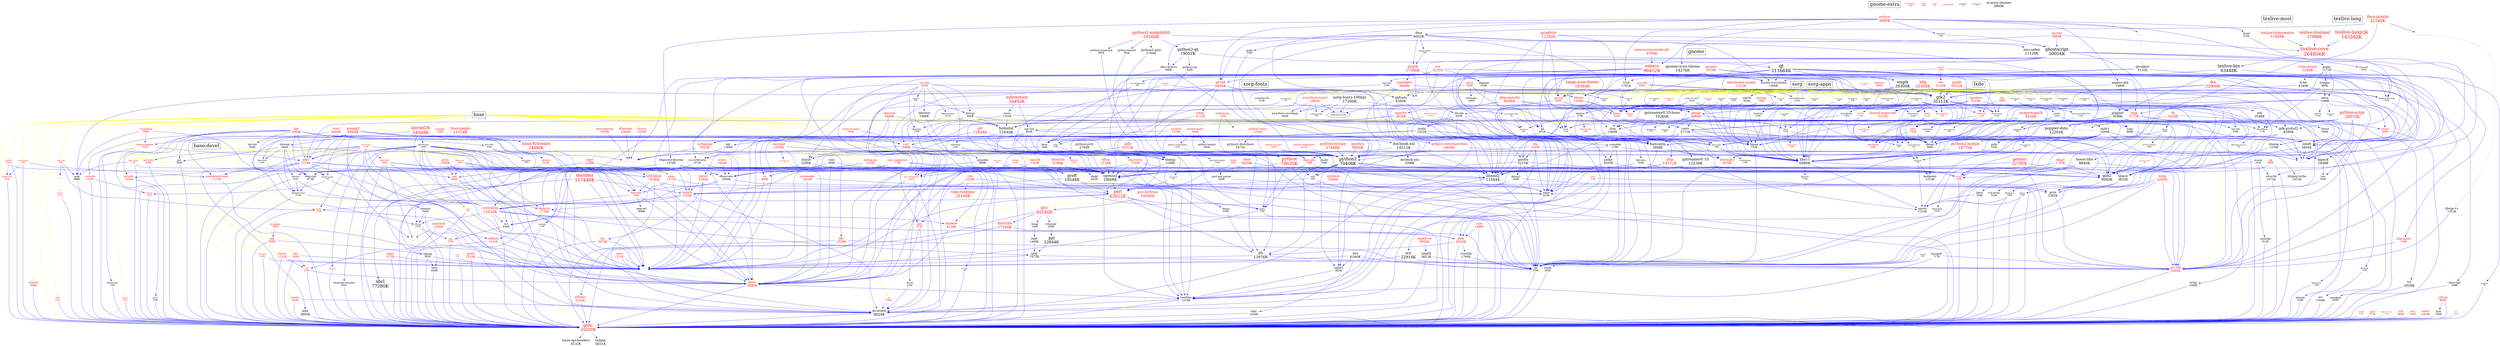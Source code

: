strict digraph  {
	node [label="\N"];
	apache	 [color=black,
		fontcolor=red,
		fontsize="21.0334521153",
		label="apache\n5056K",
		shape=plaintext];
	zlib	 [color=black,
		fontsize="14.6241662348",
		label="zlib\n376K",
		shape=plaintext];
	apache -> zlib	 [color=blue];
	openssl	 [color=black,
		fontsize="22.861063818",
		label="openssl\n10608K",
		shape=plaintext];
	apache -> openssl	 [color=blue];
	"apr-util"	 [color=black,
		fontsize="16.6646457466",
		label="apr-util\n860K",
		shape=plaintext];
	apache -> "apr-util"	 [color=blue];
	pcre	 [color=black,
		fontsize="19.1875575962",
		label="pcre\n2392K",
		shape=plaintext];
	apache -> pcre	 [color=blue];
	asciidoc	 [color=black,
		fontcolor=red,
		fontsize="17.1238468711",
		label="asciidoc\n1036K",
		shape=plaintext];
	python2	 [color=black,
		fontsize="27.5290325822",
		label="python2\n70408K",
		shape=plaintext];
	asciidoc -> python2	 [color=blue];
	libxslt	 [color=black,
		fontsize="19.9722111576",
		label="libxslt\n3288K",
		shape=plaintext];
	asciidoc -> libxslt	 [color=blue];
	"docbook-xsl"	 [color=black,
		fontsize="23.6339230694",
		label="docbook-xsl\n14512K",
		shape=plaintext];
	asciidoc -> "docbook-xsl"	 [color=blue];
	"aspell-en"	 [color=black,
		fontcolor=red,
		fontsize="20.4507057984",
		label="aspell-en\n3992K",
		shape=plaintext];
	aspell	 [color=black,
		fontsize="20.2039996802",
		label="aspell\n3612K",
		shape=plaintext];
	"aspell-en" -> aspell	 [color=blue];
	attr	 [color=black,
		fontcolor=red,
		fontsize="14.6241662348",
		label="attr\n376K",
		shape=plaintext];
	glibc	 [color=black,
		fontcolor=red,
		fontsize="25.8065969096",
		label="glibc\n35020K",
		shape=plaintext];
	attr -> glibc	 [color=blue];
	auctex	 [color=black,
		fontcolor=red,
		fontsize="20.3805216956",
		label="auctex\n3880K",
		shape=plaintext];
	emacs	 [color=black,
		fontcolor=red,
		fontsize="28.3042504144",
		label="emacs\n96412K",
		shape=plaintext];
	auctex -> emacs	 [color=blue];
	"texlive-core"	 [color=black,
		fontcolor=red,
		fontsize="30.7965872065",
		label="texlive-core\n264856K",
		shape=plaintext];
	auctex -> "texlive-core"	 [color=blue];
	ghostscript	 [color=black,
		fontsize="26.6875188154",
		label="ghostscript\n50054K",
		shape=plaintext];
	auctex -> ghostscript	 [color=blue];
	autoconf	 [color=black,
		fontcolor=red,
		fontsize="18.9811958796",
		label="autoconf\n2200K",
		shape=plaintext];
	bash	 [color=black,
		fontcolor=red,
		fontsize="20.2499989937",
		label="bash\n3680K",
		shape=plaintext];
	autoconf -> bash	 [color=blue];
	diffutils	 [color=black,
		fontcolor=red,
		fontsize="17.8944898813",
		label="diffutils\n1416K",
		shape=plaintext];
	autoconf -> diffutils	 [color=blue];
	m4	 [color=black,
		fontcolor=red,
		fontsize="13.9320847225",
		label="m4\n284K",
		shape=plaintext];
	autoconf -> m4	 [color=blue];
	awk	 [fontcolor=grey,
		shape=plaintext];
	autoconf -> awk	 [color=blue];
	automake	 [color=black,
		fontcolor=red,
		fontsize="18.5189477972",
		label="automake\n1824K",
		shape=plaintext];
	automake -> bash	 [color=blue];
	perl	 [color=black,
		fontcolor=red,
		fontsize="27.2158638882",
		label="perl\n62012K",
		shape=plaintext];
	automake -> perl	 [color=blue];
	bash -> glibc	 [color=blue];
	readline	 [color=black,
		fontsize="17.5351203369",
		label="readline\n1224K",
		shape=plaintext];
	bash -> readline	 [color=blue];
	bin86	 [color=black,
		fontcolor=red,
		fontsize="12.1160977542",
		label="bin86\n136K",
		shape=plaintext];
	bin86 -> glibc	 [color=blue];
	bind	 [color=black,
		fontcolor=red,
		fontsize="21.4703969486",
		label="bind\n6036K",
		shape=plaintext];
	bind -> openssl	 [color=blue];
	libxml2	 [color=black,
		fontsize="23.1328824643",
		label="libxml2\n11844K",
		shape=plaintext];
	bind -> libxml2	 [color=blue];
	binutils	 [color=black,
		fontcolor=red,
		fontsize="24.0472883562",
		label="binutils\n17160K",
		shape=plaintext];
	binutils -> glibc	 [color=blue];
	binutils -> zlib	 [color=blue];
	bison	 [color=black,
		fontcolor=red,
		fontsize="18.3913040605",
		label="bison\n1732K",
		shape=plaintext];
	bison -> glibc	 [color=blue];
	bison -> m4	 [color=blue];
	sh	 [fontcolor=grey,
		shape=plaintext];
	bison -> sh	 [color=blue];
	bluez	 [color=black,
		fontcolor=red,
		fontsize="18.5724488856",
		label="bluez\n1864K",
		shape=plaintext];
	"dbus-core"	 [color=black,
		fontsize="17.2355476273",
		label="dbus-core\n1084K",
		shape=plaintext];
	bluez -> "dbus-core"	 [color=blue];
	bzip2	 [color=black,
		fontcolor=red,
		fontsize="13.7890705481",
		label="bzip2\n268K",
		shape=plaintext];
	bzip2 -> glibc	 [color=blue];
	coreutils	 [color=black,
		fontcolor=red,
		fontsize="23.44318909",
		label="coreutils\n13432K",
		shape=plaintext];
	coreutils -> glibc	 [color=blue];
	pam	 [color=black,
		fontcolor=red,
		fontsize="20.4679441354",
		label="pam\n4020K",
		shape=plaintext];
	coreutils -> pam	 [color=blue];
	shadow	 [color=black,
		fontcolor=red,
		fontsize="20.5381036485",
		label="shadow\n4136K",
		shape=plaintext];
	coreutils -> shadow	 [color=blue];
	acl	 [color=black,
		fontsize="15.9204785671",
		label="acl\n636K",
		shape=plaintext];
	coreutils -> acl	 [color=blue];
	libcap	 [color=black,
		fontsize="13.4333072384",
		label="libcap\n232K",
		shape=plaintext];
	coreutils -> libcap	 [color=blue];
	gmp	 [color=black,
		fontsize="18.7113598271",
		label="gmp\n1972K",
		shape=plaintext];
	coreutils -> gmp	 [color=blue];
	cpio	 [color=black,
		fontcolor=red,
		fontsize="15.6632114323",
		label="cpio\n573K",
		shape=plaintext];
	cpio -> glibc	 [color=blue];
	cryptsetup	 [color=black,
		fontcolor=red,
		fontsize="15.2671963187",
		label="cryptsetup\n488K",
		shape=plaintext];
	"device-mapper"	 [color=black,
		fontcolor=red,
		fontsize="15.078195528",
		label="device-mapper\n452K",
		shape=plaintext];
	cryptsetup -> "device-mapper"	 [color=blue];
	libgcrypt	 [color=black,
		fontsize="16.0599400526",
		label="libgcrypt\n673K",
		shape=plaintext];
	cryptsetup -> libgcrypt	 [color=blue];
	popt	 [color=black,
		fontsize="15.7602726826",
		label="popt\n596K",
		shape=plaintext];
	cryptsetup -> popt	 [color=blue];
	curl	 [color=black,
		fontcolor=red,
		fontsize="18.3278401188",
		label="curl\n1688K",
		shape=plaintext];
	curl -> bash	 [color=blue];
	curl -> zlib	 [color=blue];
	curl -> openssl	 [color=blue];
	"ca-certificates"	 [color=black,
		fontsize="16.0562726862",
		label="ca-certificates\n672K",
		shape=plaintext];
	curl -> "ca-certificates"	 [color=blue];
	dash	 [color=black,
		fontcolor=red,
		fontsize="12.5778182286",
		label="dash\n164K",
		shape=plaintext];
	dash -> glibc	 [color=blue];
	"dbus-glib"	 [color=black,
		fontcolor=red,
		fontsize="16.2536822933",
		label="dbus-glib\n728K",
		shape=plaintext];
	glib2	 [color=black,
		fontsize="22.7006519565",
		label="glib2\n9940K",
		shape=plaintext];
	"dbus-glib" -> glib2	 [color=blue];
	"dbus-glib" -> "dbus-core"	 [color=blue];
	dcron	 [color=black,
		fontcolor=red,
		fontsize="12.3904139231",
		label="dcron\n152K",
		shape=plaintext];
	dcron -> glibc	 [color=blue];
	"device-mapper" -> glibc	 [color=blue];
	udev	 [color=black,
		fontcolor=red,
		fontsize="18.8944898813",
		label="udev\n2124K",
		shape=plaintext];
	"device-mapper" -> udev	 [color=blue];
	dhcp	 [color=black,
		fontcolor=red,
		fontsize="21.0817557248",
		label="dhcp\n5156K",
		shape=plaintext];
	dhcp -> openssl	 [color=blue];
	dhcpcd	 [color=black,
		fontcolor=red,
		fontsize="13.5169187527",
		label="dhcpcd\n240K",
		shape=plaintext];
	dhcpcd -> glibc	 [color=blue];
	dhcpcd -> sh	 [color=blue];
	dia	 [color=black,
		fontcolor=red,
		fontsize="24.7589545655",
		label="dia\n22900K",
		shape=plaintext];
	dia -> libxslt	 [color=blue];
	"desktop-file-utils"	 [color=black,
		fontsize="12.2570677481",
		label="desktop-file-utils\n144K",
		shape=plaintext];
	dia -> "desktop-file-utils"	 [color=blue];
	"libart-lgpl"	 [color=black,
		fontsize="15.3662579664",
		label="libart-lgpl\n508K",
		shape=plaintext];
	dia -> "libart-lgpl"	 [color=blue];
	gtk2	 [color=black,
		fontsize="25.8130675663",
		label="gtk2\n35112K",
		shape=plaintext];
	dia -> gtk2	 [color=blue];
	diffutils -> glibc	 [color=blue];
	diffutils -> sh	 [color=blue];
	dnsutils	 [color=black,
		fontcolor=red,
		fontsize="21.7585237325",
		label="dnsutils\n6784K",
		shape=plaintext];
	dnsutils -> openssl	 [color=blue];
	idnkit	 [color=black,
		fontsize="16.6415960138",
		label="idnkit\n852K",
		shape=plaintext];
	dnsutils -> idnkit	 [color=blue];
	e2fsprogs	 [color=black,
		fontcolor=red,
		fontsize="19.6828473308",
		label="e2fsprogs\n2924K",
		shape=plaintext];
	"util-linux-ng"	 [fontcolor=grey,
		shape=plaintext];
	e2fsprogs -> "util-linux-ng"	 [color=blue];
	e2fsprogs -> sh	 [color=blue];
	ed	 [color=black,
		fontcolor=red,
		fontsize="10.9277388121",
		label="ed\n84K",
		shape=plaintext];
	ed -> glibc	 [color=blue];
	ed -> sh	 [color=blue];
	elfutils	 [color=black,
		fontcolor=red,
		fontsize="19.9931248192",
		label="elfutils\n3316K",
		shape=plaintext];
	elfutils -> glibc	 [color=blue];
	gconf	 [color=black,
		fontcolor=red,
		fontsize="22.3018734454",
		label="gconf\n8456K",
		shape=plaintext];
	emacs -> gconf	 [color=blue];
	gpm	 [color=black,
		fontcolor=red,
		fontsize="15.1849785899",
		label="gpm\n472K",
		shape=plaintext];
	emacs -> gpm	 [color=blue];
	librsvg	 [color=black,
		fontcolor=red,
		fontsize="15.793157216",
		label="librsvg\n604K",
		shape=plaintext];
	emacs -> librsvg	 [color=blue];
	libxpm	 [color=black,
		fontcolor=red,
		fontsize="12.9665790395",
		label="libxpm\n192K",
		shape=plaintext];
	emacs -> libxpm	 [color=blue];
	texinfo	 [color=black,
		fontcolor=red,
		fontsize="19.1206706911",
		label="texinfo\n2328K",
		shape=plaintext];
	emacs -> texinfo	 [color=blue];
	emacs -> "dbus-core"	 [color=blue];
	emacs -> gtk2	 [color=blue];
	"hicolor-icon-theme"	 [color=black,
		fontsize="17.866463404",
		label="hicolor-icon-theme\n1400K",
		shape=plaintext];
	emacs -> "hicolor-icon-theme"	 [color=blue];
	libtiff	 [color=black,
		fontsize="20.1008153518",
		label="libtiff\n3464K",
		shape=plaintext];
	emacs -> libtiff	 [color=blue];
	libjpeg	 [fontcolor=grey,
		shape=plaintext];
	emacs -> libjpeg	 [color=blue];
	giflib	 [color=black,
		fontsize="15.4801075699",
		label="giflib\n532K",
		shape=plaintext];
	emacs -> giflib	 [color=blue];
	"emacs-org-mode-git"	 [color=black,
		fontcolor=red,
		fontsize="22.6424059266",
		label="emacs-org-mode-git\n9708K",
		shape=plaintext];
	"emacs-org-mode-git" -> emacs	 [color=blue];
	evince	 [color=black,
		fontcolor=red,
		fontsize="22.4774691813",
		label="evince\n9080K",
		shape=plaintext];
	evince -> gconf	 [color=blue];
	dconf	 [color=black,
		fontsize="15.3856016222",
		label="dconf\n512K",
		shape=plaintext];
	evince -> dconf	 [color=blue];
	evince -> "desktop-file-utils"	 [color=blue];
	libdjvu	 [fontcolor=grey,
		shape=plaintext];
	evince -> libdjvu	 [color=blue];
	libspectre	 [color=black,
		fontsize="11.5475564568",
		label="libspectre\n108K",
		shape=plaintext];
	evince -> libspectre	 [color=blue];
	"poppler-glib"	 [color=black,
		fontsize="18.0035155203",
		label="poppler-glib\n1480K",
		shape=plaintext];
	evince -> "poppler-glib"	 [color=blue];
	gsfonts	 [color=black,
		fontsize="20.7787988017",
		label="gsfonts\n4560K",
		shape=plaintext];
	evince -> gsfonts	 [color=blue];
	"gnome-icon-theme"	 [color=black,
		fontsize="23.5934853414",
		label="gnome-icon-theme\n14276K",
		shape=plaintext];
	evince -> "gnome-icon-theme"	 [color=blue];
	"libgnome-keyring"	 [color=black,
		fontsize="17.8238173248",
		label="libgnome-keyring\n1376K",
		shape=plaintext];
	evince -> "libgnome-keyring"	 [color=blue];
	t1lib	 [color=black,
		fontsize="18.4601094733",
		label="t1lib\n1781K",
		shape=plaintext];
	evince -> t1lib	 [color=blue];
	extundelete	 [color=black,
		fontcolor=red,
		fontsize="11.9665790395",
		label="extundelete\n128K",
		shape=plaintext];
	fakeroot	 [color=black,
		fontcolor=red,
		fontsize="13.1639886465",
		label="fakeroot\n208K",
		shape=plaintext];
	filesystem	 [color=black,
		fontcolor=red,
		fontsize="14.28732952",
		label="filesystem\n328K",
		shape=plaintext];
	fakeroot -> filesystem	 [color=blue];
	fakeroot -> glibc	 [color=blue];
	grep	 [color=black,
		fontcolor=red,
		fontsize="17.3072996976",
		label="grep\n1116K",
		shape=plaintext];
	fakeroot -> grep	 [color=blue];
	sed	 [color=black,
		fontcolor=red,
		fontsize="16.4985818395",
		label="sed\n804K",
		shape=plaintext];
	fakeroot -> sed	 [color=blue];
	fakeroot -> sh	 [color=blue];
	fbpanel	 [color=black,
		fontcolor=red,
		fontsize="16.0118335837",
		label="fbpanel\n660K",
		shape=plaintext];
	fbpanel -> gtk2	 [color=blue];
	feh	 [color=black,
		fontcolor=red,
		fontsize="15.226430044",
		label="feh\n480K",
		shape=plaintext];
	feh -> curl	 [color=blue];
	giblib	 [color=black,
		fontsize="13.5576850273",
		label="giblib\n244K",
		shape=plaintext];
	feh -> giblib	 [color=blue];
	libxinerama	 [color=black,
		fontsize="11.4544773552",
		label="libxinerama\n104K",
		shape=plaintext];
	feh -> libxinerama	 [color=blue];
	file	 [color=black,
		fontcolor=red,
		fontsize="19.323940824",
		label="file\n2528K",
		shape=plaintext];
	file -> glibc	 [color=blue];
	file -> zlib	 [color=blue];
	filesystem -> bash	 [color=blue];
	filesystem -> coreutils	 [color=blue];
	"iana-etc"	 [color=black,
		fontsize="16.7657839775",
		label="iana-etc\n896K",
		shape=plaintext];
	filesystem -> "iana-etc"	 [color=blue];
	findutils	 [color=black,
		fontcolor=red,
		fontsize="18.4026695343",
		label="findutils\n1740K",
		shape=plaintext];
	findutils -> glibc	 [color=blue];
	findutils -> sh	 [color=blue];
	flex	 [color=black,
		fontcolor=red,
		fontsize="16.830976411",
		label="flex\n920K",
		shape=plaintext];
	flex -> glibc	 [color=blue];
	flex -> m4	 [color=blue];
	flex -> sh	 [color=blue];
	fontsproto	 [color=black,
		fontcolor=red,
		fontsize="13.5169187527",
		label="fontsproto\n240K",
		shape=plaintext];
	freetype2	 [color=black,
		fontcolor=red,
		fontsize="19.4083326906",
		label="freetype2\n2616K",
		shape=plaintext];
	freetype2 -> zlib	 [color=blue];
	gawk	 [color=black,
		fontcolor=red,
		fontsize="19.0079553117",
		label="gawk\n2224K",
		shape=plaintext];
	gawk -> glibc	 [color=blue];
	gawk -> sh	 [color=blue];
	gcc	 [color=black,
		fontcolor=red,
		fontsize="27.3372328646",
		label="gcc\n65140K",
		shape=plaintext];
	gcc -> binutils	 [color=blue];
	gcc -> elfutils	 [color=blue];
	"cloog-ppl"	 [color=black,
		fontsize="15.3467613948",
		label="cloog-ppl\n504K",
		shape=plaintext];
	gcc -> "cloog-ppl"	 [color=blue];
	libmpc	 [color=black,
		fontsize="14.4333072384",
		label="libmpc\n348K",
		shape=plaintext];
	gcc -> libmpc	 [color=blue];
	"gcc-fortran"	 [color=black,
		fontcolor=red,
		fontsize="23.5530760756",
		label="gcc-fortran\n14044K",
		shape=plaintext];
	"gcc-fortran" -> gcc	 [color=blue];
	"gcc-libs"	 [color=black,
		fontcolor=red,
		fontsize="19.3004146984",
		label="gcc-libs\n2504K",
		shape=plaintext];
	"gcc-libs" -> glibc	 [color=blue];
	gconf -> "dbus-glib"	 [color=blue];
	orbit2	 [color=black,
		fontcolor=red,
		fontsize="18.8805164532",
		label="orbit2\n2112K",
		shape=plaintext];
	gconf -> orbit2	 [color=blue];
	libldap	 [color=black,
		fontsize="18.97670761",
		label="libldap\n2196K",
		shape=plaintext];
	gconf -> libldap	 [color=blue];
	gconf -> libxml2	 [color=blue];
	polkit	 [color=black,
		fontsize="18.7706725886",
		label="polkit\n2020K",
		shape=plaintext];
	gconf -> polkit	 [color=blue];
	gconf -> gtk2	 [color=blue];
	gdb	 [color=black,
		fontcolor=red,
		fontsize="22.5502646721",
		label="gdb\n9352K",
		shape=plaintext];
	ncurses	 [color=black,
		fontsize="22.6717008851",
		label="ncurses\n9824K",
		shape=plaintext];
	gdb -> ncurses	 [color=blue];
	gdb -> python2	 [color=blue];
	expat	 [color=black,
		fontsize="15.8256090455",
		label="expat\n612K",
		shape=plaintext];
	gdb -> expat	 [color=blue];
	"gen-init-cpio"	 [color=black,
		fontcolor=red,
		fontsize="7.83804516541",
		label="gen-init-cpio\n24K",
		shape=plaintext];
	"gen-init-cpio" -> glibc	 [color=blue];
	gettext	 [color=black,
		fontcolor=red,
		fontsize="24.7472955762",
		label="gettext\n22792K",
		shape=plaintext];
	gettext -> "gcc-libs"	 [color=blue];
	gettext -> acl	 [color=blue];
	gettext -> glib2	 [color=blue];
	gettext -> sh	 [color=blue];
	git	 [color=black,
		fontcolor=red,
		fontsize="23.332789594",
		label="git\n12844K",
		shape=plaintext];
	git -> curl	 [color=blue];
	git -> perl	 [color=blue];
	git -> expat	 [color=blue];
	"perl-error"	 [color=black,
		fontsize="10.6809026318",
		label="perl-error\n76K",
		shape=plaintext];
	git -> "perl-error"	 [color=blue];
	glade	 [color=black,
		fontcolor=red,
		fontsize="22.6024524734",
		label="glade\n9552K",
		shape=plaintext];
	glade -> libxml2	 [color=blue];
	glade -> "desktop-file-utils"	 [color=blue];
	glade -> gtk2	 [color=blue];
	"linux-api-headers"	 [color=black,
		fontsize="20.535717288",
		label="linux-api-headers\n4132K",
		shape=plaintext];
	glibc -> "linux-api-headers"	 [color=blue];
	tzdata	 [color=black,
		fontsize="21.3078453037",
		label="tzdata\n5651K",
		shape=plaintext];
	glibc -> tzdata	 [color=blue];
	gmrun	 [color=black,
		fontcolor=red,
		fontsize="11.6372501035",
		label="gmrun\n112K",
		shape=plaintext];
	gmrun -> popt	 [color=blue];
	gmrun -> gtk2	 [color=blue];
	gnupg2	 [color=black,
		fontcolor=red,
		fontsize="21.8231091257",
		label="gnupg2\n6964K",
		shape=plaintext];
	gnupg2 -> bzip2	 [color=blue];
	gnupg2 -> curl	 [color=blue];
	gnupg2 -> texinfo	 [color=blue];
	gnupg2 -> zlib	 [color=blue];
	gnupg2 -> libldap	 [color=blue];
	gnupg2 -> readline	 [color=blue];
	gnupg2 -> libgcrypt	 [color=blue];
	dirmngr	 [color=black,
		fontsize="16.0267357648",
		label="dirmngr\n664K",
		shape=plaintext];
	gnupg2 -> dirmngr	 [color=blue];
	libksba	 [color=black,
		fontsize="14.0999252145",
		label="libksba\n304K",
		shape=plaintext];
	gnupg2 -> libksba	 [color=blue];
	libassuan	 [color=black,
		fontsize="12.6372501035",
		label="libassuan\n168K",
		shape=plaintext];
	gnupg2 -> libassuan	 [color=blue];
	pth	 [color=black,
		fontsize="14.5441710019",
		label="pth\n364K",
		shape=plaintext];
	gnupg2 -> pth	 [color=blue];
	pinentry	 [color=black,
		fontsize="15.6241662348",
		label="pinentry\n564K",
		shape=plaintext];
	gnupg2 -> pinentry	 [color=blue];
	"libusb-compat"	 [color=black,
		fontsize="10.9277388121",
		label="libusb-compat\n84K",
		shape=plaintext];
	gnupg2 -> "libusb-compat"	 [color=blue];
	gnuplot	 [color=black,
		fontcolor=red,
		fontsize="19.7592507195",
		label="gnuplot\n3016K",
		shape=plaintext];
	gnuplot -> readline	 [color=blue];
	cairo	 [color=black,
		fontsize="19.5511875172",
		label="cairo\n2772K",
		shape=plaintext];
	gnuplot -> cairo	 [color=blue];
	gnuplot -> libjpeg	 [color=blue];
	gd	 [color=black,
		fontsize="16.5830112292",
		label="gd\n832K",
		shape=plaintext];
	gnuplot -> gd	 [color=blue];
	wxgtk	 [color=black,
		fontsize="24.461725477",
		label="wxgtk\n20300K",
		shape=plaintext];
	gnuplot -> wxgtk	 [color=blue];
	"gobject-introspection"	 [color=black,
		fontcolor=red,
		fontsize="21.6363012119",
		label="gobject-introspection\n6456K",
		shape=plaintext];
	"gobject-introspection" -> python2	 [color=blue];
	"gobject-introspection" -> glib2	 [color=blue];
	libffi	 [color=black,
		fontsize="12.8074074613",
		label="libffi\n180K",
		shape=plaintext];
	"gobject-introspection" -> libffi	 [color=blue];
	gpm -> ncurses	 [color=blue];
	gpm -> bash	 [color=blue];
	graphviz	 [color=black,
		fontcolor=red,
		fontsize="23.2043031318",
		label="graphviz\n12192K",
		shape=plaintext];
	graphviz -> librsvg	 [color=blue];
	libxaw	 [color=black,
		fontcolor=red,
		fontsize="18.6912676308",
		label="libxaw\n1956K",
		shape=plaintext];
	graphviz -> libxaw	 [color=blue];
	pango	 [color=black,
		fontcolor=red,
		fontsize="20.4947918405",
		label="pango\n4064K",
		shape=plaintext];
	graphviz -> pango	 [color=blue];
	graphviz -> ghostscript	 [color=blue];
	graphviz -> gd	 [color=blue];
	grep -> glibc	 [color=blue];
	grep -> pcre	 [color=blue];
	grep -> sh	 [color=blue];
	grub	 [color=black,
		fontcolor=red,
		fontsize="18.6196272236",
		label="grub\n1900K",
		shape=plaintext];
	grub -> ncurses	 [color=blue];
	grub -> diffutils	 [color=blue];
	grub -> sed	 [color=blue];
	"gtk-chtheme"	 [color=black,
		fontcolor=red,
		fontsize="9.54755645676",
		label="gtk-chtheme\n48K",
		shape=plaintext];
	"gtk-chtheme" -> gtk2	 [color=blue];
	gzip	 [color=black,
		fontcolor=red,
		fontsize="13.5977884062",
		label="gzip\n248K",
		shape=plaintext];
	gzip -> bash	 [color=blue];
	gzip -> glibc	 [color=blue];
	hal	 [color=black,
		fontcolor=red,
		fontsize="19.1792952653",
		label="hal\n2384K",
		shape=plaintext];
	hal -> "dbus-glib"	 [color=blue];
	hal -> filesystem	 [color=blue];
	pciutils	 [color=black,
		fontcolor=red,
		fontsize="17.1710051618",
		label="pciutils\n1056K",
		shape=plaintext];
	hal -> pciutils	 [color=blue];
	hal -> udev	 [color=blue];
	usbutils	 [color=black,
		fontcolor=red,
		fontsize="15.9513077618",
		label="usbutils\n644K",
		shape=plaintext];
	hal -> usbutils	 [color=blue];
	hal -> "util-linux-ng"	 [color=blue];
	consolekit	 [color=black,
		fontsize="15.2057914009",
		label="consolekit\n476K",
		shape=plaintext];
	hal -> consolekit	 [color=blue];
	dmidecode	 [color=black,
		fontsize="13.3467613948",
		label="dmidecode\n224K",
		shape=plaintext];
	hal -> dmidecode	 [color=blue];
	eject	 [color=black,
		fontsize="13.3904139231",
		label="eject\n228K",
		shape=plaintext];
	hal -> eject	 [color=blue];
	hal -> "libusb-compat"	 [color=blue];
	"hal-info"	 [color=black,
		fontsize="15.2468974101",
		label="hal-info\n484K",
		shape=plaintext];
	hal -> "hal-info"	 [color=blue];
	"pm-utils"	 [color=black,
		fontsize="13.3467613948",
		label="pm-utils\n224K",
		shape=plaintext];
	hal -> "pm-utils"	 [color=blue];
	"heirloom-mailx"	 [color=black,
		fontcolor=red,
		fontsize="15.1214651196",
		label="heirloom-mailx\n460K",
		shape=plaintext];
	"heirloom-mailx" -> openssl	 [color=blue];
	"ibus-pinyin"	 [color=black,
		fontcolor=red,
		fontsize="25.5949437615",
		label="ibus-pinyin\n32140K",
		shape=plaintext];
	"boost-libs"	 [color=black,
		fontsize="22.4114035312",
		label="boost-libs\n8840K",
		shape=plaintext];
	"ibus-pinyin" -> "boost-libs"	 [color=blue];
	ibus	 [color=black,
		fontsize="21.4769258828",
		label="ibus\n6052K",
		shape=plaintext];
	"ibus-pinyin" -> ibus	 [color=blue];
	"libsigc++2.0"	 [fontcolor=grey,
		shape=plaintext];
	"ibus-pinyin" -> "libsigc++2.0"	 [color=blue];
	imagemagick	 [color=black,
		fontcolor=red,
		fontsize="22.5775401054",
		label="imagemagick\n9456K",
		shape=plaintext];
	imagemagick -> bzip2	 [color=blue];
	imagemagick -> freetype2	 [color=blue];
	imagemagick -> "gcc-libs"	 [color=blue];
	libtool	 [color=black,
		fontcolor=red,
		fontsize="19.0300351679",
		label="libtool\n2244K",
		shape=plaintext];
	imagemagick -> libtool	 [color=blue];
	xz	 [color=black,
		fontcolor=red,
		fontsize="16.8840172394",
		label="xz\n940K",
		shape=plaintext];
	imagemagick -> xz	 [color=blue];
	fontconfig	 [color=black,
		fontsize="20.3728821331",
		label="fontconfig\n3868K",
		shape=plaintext];
	imagemagick -> fontconfig	 [color=blue];
	libxt	 [color=black,
		fontsize="18.5777357118",
		label="libxt\n1868K",
		shape=plaintext];
	imagemagick -> libxt	 [color=blue];
	libxext	 [color=black,
		fontsize="15.7101088489",
		label="libxext\n584K",
		shape=plaintext];
	imagemagick -> libxext	 [color=blue];
	lcms	 [color=black,
		fontsize="16.7657839775",
		label="lcms\n896K",
		shape=plaintext];
	imagemagick -> lcms	 [color=blue];
	"libjpeg-turbo"	 [color=black,
		fontsize="18.214220596",
		label="libjpeg-turbo\n1612K",
		shape=plaintext];
	imagemagick -> "libjpeg-turbo"	 [color=blue];
	initscripts	 [color=black,
		fontcolor=red,
		fontsize="11.723795947",
		label="initscripts\n116K",
		shape=plaintext];
	initscripts -> ncurses	 [color=blue];
	initscripts -> bash	 [color=blue];
	initscripts -> coreutils	 [color=blue];
	initscripts -> findutils	 [color=blue];
	initscripts -> grep	 [color=blue];
	"net-tools"	 [color=black,
		fontcolor=red,
		fontsize="15.1639886465",
		label="net-tools\n468K",
		shape=plaintext];
	initscripts -> "net-tools"	 [color=blue];
	initscripts -> sed	 [color=blue];
	sysvinit	 [color=black,
		fontcolor=red,
		fontsize="14.3172244734",
		label="sysvinit\n332K",
		shape=plaintext];
	initscripts -> sysvinit	 [color=blue];
	initscripts -> udev	 [color=blue];
	initscripts -> awk	 [color=blue];
	kbd	 [color=black,
		fontsize="20.3900379909",
		label="kbd\n3895K",
		shape=plaintext];
	initscripts -> kbd	 [color=blue];
	inputproto	 [color=black,
		fontcolor=red,
		fontsize="14.3172244734",
		label="inputproto\n332K",
		shape=plaintext];
	iputils	 [color=black,
		fontcolor=red,
		fontsize="14.0672584659",
		label="iputils\n300K",
		shape=plaintext];
	iputils -> glibc	 [color=blue];
	sysfsutils	 [color=black,
		fontcolor=red,
		fontsize="13.4754672986",
		label="sysfsutils\n236K",
		shape=plaintext];
	iputils -> sysfsutils	 [color=blue];
	iputils -> openssl	 [color=blue];
	ipython	 [color=black,
		fontcolor=red,
		fontsize="22.5628908266",
		label="ipython\n9400K",
		shape=plaintext];
	ipython -> python2	 [color=blue];
	jfsutils	 [color=black,
		fontcolor=red,
		fontsize="17.1333509424",
		label="jfsutils\n1040K",
		shape=plaintext];
	jfsutils -> "util-linux-ng"	 [color=blue];
	kernel26	 [color=black,
		fontcolor=red,
		fontsize="26.8768572232",
		label="kernel26\n54048K",
		shape=plaintext];
	kernel26 -> coreutils	 [color=blue];
	"linux-firmware"	 [color=black,
		fontcolor=red,
		fontsize="24.959510285",
		label="linux-firmware\n24840K",
		shape=plaintext];
	kernel26 -> "linux-firmware"	 [color=blue];
	"module-init-tools"	 [color=black,
		fontcolor=red,
		fontsize="17.4364550416",
		label="module-init-tools\n1176K",
		shape=plaintext];
	kernel26 -> "module-init-tools"	 [color=blue];
	mkinitcpio	 [color=black,
		fontsize="13.3904139231",
		label="mkinitcpio\n228K",
		shape=plaintext];
	kernel26 -> mkinitcpio	 [color=blue];
	less	 [color=black,
		fontcolor=red,
		fontsize="13.3904139231",
		label="less\n228K",
		shape=plaintext];
	less -> ncurses	 [color=blue];
	less -> pcre	 [color=blue];
	lftp	 [color=black,
		fontcolor=red,
		fontsize="18.1158987383",
		label="lftp\n1549K",
		shape=plaintext];
	lftp -> "gcc-libs"	 [color=blue];
	lftp -> expat	 [color=blue];
	lftp -> sh	 [color=blue];
	lftp -> readline	 [color=blue];
	gnutls	 [color=black,
		fontsize="21.1098173339",
		label="gnutls\n5215K",
		shape=plaintext];
	lftp -> gnutls	 [color=blue];
	libarchive	 [color=black,
		fontcolor=red,
		fontsize="18.1015272304",
		label="libarchive\n1540K",
		shape=plaintext];
	libarchive -> bzip2	 [color=blue];
	libarchive -> xz	 [color=blue];
	libarchive -> acl	 [color=blue];
	libarchive -> zlib	 [color=blue];
	libarchive -> openssl	 [color=blue];
	libarchive -> expat	 [color=blue];
	libdmx	 [color=black,
		fontcolor=red,
		fontsize="12.324641933",
		label="libdmx\n148K",
		shape=plaintext];
	dmxproto	 [color=black,
		fontsize="10.4065864628",
		label="dmxproto\n68K",
		shape=plaintext];
	libdmx -> dmxproto	 [color=blue];
	libdmx -> libxext	 [color=blue];
	libdrm	 [color=black,
		fontcolor=red,
		fontsize="15.3072996976",
		label="libdrm\n496K",
		shape=plaintext];
	libdrm -> glibc	 [color=blue];
	libfetch	 [color=black,
		fontcolor=red,
		fontsize="13.2570677481",
		label="libfetch\n216K",
		shape=plaintext];
	libfetch -> openssl	 [color=blue];
	libgl	 [color=black,
		fontcolor=red,
		fontsize="20.3108984696",
		label="libgl\n3772K",
		shape=plaintext];
	libgl -> libdrm	 [color=blue];
	libgl -> expat	 [color=blue];
	libxxf86vm	 [color=black,
		fontsize="12.6952834507",
		label="libxxf86vm\n172K",
		shape=plaintext];
	libgl -> libxxf86vm	 [color=blue];
	libxdamage	 [color=black,
		fontsize="10.2570677481",
		label="libxdamage\n64K",
		shape=plaintext];
	libgl -> libxdamage	 [color=blue];
	libgraphite	 [color=black,
		fontcolor=red,
		fontsize="16.3205238765",
		label="libgraphite\n748K",
		shape=plaintext];
	libgraphite -> "gcc-libs"	 [color=blue];
	libgsf	 [color=black,
		fontcolor=red,
		fontsize="18.4026695343",
		label="libgsf\n1740K",
		shape=plaintext];
	libgsf -> bzip2	 [color=blue];
	libgsf -> glib2	 [color=blue];
	libgsf -> libxml2	 [color=blue];
	libpciaccess	 [color=black,
		fontcolor=red,
		fontsize="11.6372501035",
		label="libpciaccess\n112K",
		shape=plaintext];
	libpciaccess -> glibc	 [color=blue];
	librsvg -> pango	 [color=blue];
	"gdk-pixbuf2"	 [color=black,
		fontsize="20.7895922696",
		label="gdk-pixbuf2\n4580K",
		shape=plaintext];
	librsvg -> "gdk-pixbuf2"	 [color=blue];
	libcroco	 [color=black,
		fontsize="15.4427386207",
		label="libcroco\n524K",
		shape=plaintext];
	librsvg -> libcroco	 [color=blue];
	tar	 [color=black,
		fontcolor=red,
		fontsize="19.2686933163",
		label="tar\n2472K",
		shape=plaintext];
	libtool -> tar	 [color=blue];
	libtool -> texinfo	 [color=blue];
	libtool -> sh	 [color=blue];
	libusb	 [color=black,
		fontcolor=red,
		fontsize="13.1639886465",
		label="libusb\n208K",
		shape=plaintext];
	libusb -> glibc	 [color=blue];
	libxmu	 [color=black,
		fontcolor=red,
		fontsize="15.078195528",
		label="libxmu\n452K",
		shape=plaintext];
	libxaw -> libxmu	 [color=blue];
	libxaw -> libxpm	 [color=blue];
	libxcomposite	 [color=black,
		fontcolor=red,
		fontsize="11.8074074613",
		label="libxcomposite\n120K",
		shape=plaintext];
	compositeproto	 [color=black,
		fontsize="10.9277388121",
		label="compositeproto\n84K",
		shape=plaintext];
	libxcomposite -> compositeproto	 [color=blue];
	libxfixes	 [color=black,
		fontsize="9.33295999642",
		label="libxfixes\n44K",
		shape=plaintext];
	libxcomposite -> libxfixes	 [color=blue];
	libxi	 [color=black,
		fontcolor=red,
		fontsize="16.2772834634",
		label="libxi\n735K",
		shape=plaintext];
	libxi -> inputproto	 [color=blue];
	libxi -> libxext	 [color=blue];
	libxmu -> libxt	 [color=blue];
	libxmu -> libxext	 [color=blue];
	libxpm -> libxt	 [color=blue];
	libxpm -> libxext	 [color=blue];
	libxrandr	 [color=black,
		fontcolor=red,
		fontsize="13.2570677481",
		label="libxrandr\n216K",
		shape=plaintext];
	libxrender	 [color=black,
		fontsize="12.1875898167",
		label="libxrender\n140K",
		shape=plaintext];
	libxrandr -> libxrender	 [color=blue];
	libxrandr -> libxext	 [color=blue];
	randrproto	 [color=black,
		fontsize="12.5778182286",
		label="randrproto\n164K",
		shape=plaintext];
	libxrandr -> randrproto	 [color=blue];
	libxtst	 [color=black,
		fontcolor=red,
		fontsize="13.2570677481",
		label="libxtst\n216K",
		shape=plaintext];
	libxtst -> inputproto	 [color=blue];
	libxtst -> libxi	 [color=blue];
	recordproto	 [color=black,
		fontcolor=red,
		fontsize="12.0424712878",
		label="recordproto\n132K",
		shape=plaintext];
	libxtst -> recordproto	 [color=blue];
	libxtst -> libxext	 [color=blue];
	licenses	 [color=black,
		fontcolor=red,
		fontsize="15.4985818395",
		label="licenses\n536K",
		shape=plaintext];
	logrotate	 [color=black,
		fontcolor=red,
		fontsize="11.5475564568",
		label="logrotate\n108K",
		shape=plaintext];
	logrotate -> gzip	 [color=blue];
	cron	 [fontcolor=grey,
		shape=plaintext];
	logrotate -> cron	 [color=blue];
	logrotate -> popt	 [color=blue];
	lrzsz	 [color=black,
		fontcolor=red,
		fontsize="12.324641933",
		label="lrzsz\n148K",
		shape=plaintext];
	lsof	 [color=black,
		fontcolor=red,
		fontsize="16.9867947548",
		label="lsof\n980K",
		shape=plaintext];
	lsof -> glibc	 [color=blue];
	lvm2	 [color=black,
		fontcolor=red,
		fontsize="19.5794954717",
		label="lvm2\n2804K",
		shape=plaintext];
	lvm2 -> bash	 [color=blue];
	lvm2 -> "device-mapper"	 [color=blue];
	lvm2 -> udev	 [color=blue];
	lvm2 -> readline	 [color=blue];
	lzo2	 [color=black,
		fontcolor=red,
		fontsize="15.5169187527",
		label="lzo2\n540K",
		shape=plaintext];
	lzo2 -> glibc	 [color=blue];
	m4 -> bash	 [color=blue];
	m4 -> glibc	 [color=blue];
	make	 [color=black,
		fontcolor=red,
		fontsize="17.6299898584",
		label="make\n1272K",
		shape=plaintext];
	make -> glibc	 [color=blue];
	make -> sh	 [color=blue];
	"man-db"	 [color=black,
		fontcolor=red,
		fontsize="18.1849785899",
		label="man-db\n1593K",
		shape=plaintext];
	"man-db" -> bash	 [color=blue];
	"man-db" -> zlib	 [color=blue];
	gdbm	 [color=black,
		fontsize="12.9146549435",
		label="gdbm\n188K",
		shape=plaintext];
	"man-db" -> gdbm	 [color=blue];
	groff	 [color=black,
		fontsize="24.3686276841",
		label="groff\n19548K",
		shape=plaintext];
	"man-db" -> groff	 [color=blue];
	"man-pages"	 [color=black,
		fontcolor=red,
		fontsize="23.7406859678",
		label="man-pages\n15154K",
		shape=plaintext];
	maxima	 [color=black,
		fontcolor=red,
		fontsize="28.7910124151",
		label="maxima\n117448K",
		shape=plaintext];
	maxima -> texinfo	 [color=blue];
	maxima -> sh	 [color=blue];
	sbcl	 [color=black,
		fontsize="27.7587152231",
		label="sbcl\n77280K",
		shape=plaintext];
	maxima -> sbcl	 [color=blue];
	mdadm	 [color=black,
		fontcolor=red,
		fontsize="17.0267357648",
		label="mdadm\n996K",
		shape=plaintext];
	mdadm -> glibc	 [color=blue];
	"module-init-tools" -> glibc	 [color=blue];
	nano	 [color=black,
		fontcolor=red,
		fontsize="18.070909545",
		label="nano\n1521K",
		shape=plaintext];
	nano -> ncurses	 [color=blue];
	nano -> sh	 [color=blue];
	nasm	 [color=black,
		fontcolor=red,
		fontsize="17.7949713414",
		label="nasm\n1360K",
		shape=plaintext];
	nasm -> glibc	 [color=blue];
	"net-tools" -> glibc	 [color=blue];
	"nfs-utils"	 [color=black,
		fontcolor=red,
		fontsize="16.4985818395",
		label="nfs-utils\n804K",
		shape=plaintext];
	"nfs-utils" -> e2fsprogs	 [color=blue];
	"nfs-utils" -> glibc	 [color=blue];
	tcp_wrappers	 [color=black,
		fontcolor=red,
		fontsize="13.9320847225",
		label="tcp_wrappers\n284K",
		shape=plaintext];
	"nfs-utils" -> tcp_wrappers	 [color=blue];
	libevent	 [color=black,
		fontsize="18.6811598156",
		label="libevent\n1948K",
		shape=plaintext];
	"nfs-utils" -> libevent	 [color=blue];
	libgssglue	 [color=black,
		fontsize="13.3904139231",
		label="libgssglue\n228K",
		shape=plaintext];
	"nfs-utils" -> libgssglue	 [color=blue];
	librpcsecgss	 [color=black,
		fontsize="13.6372501035",
		label="librpcsecgss\n252K",
		shape=plaintext];
	"nfs-utils" -> librpcsecgss	 [color=blue];
	libtirpc	 [color=black,
		fontsize="16.5948400455",
		label="libtirpc\n836K",
		shape=plaintext];
	"nfs-utils" -> libtirpc	 [color=blue];
	nfsidmap	 [color=black,
		fontsize="13.3467613948",
		label="nfsidmap\n224K",
		shape=plaintext];
	"nfs-utils" -> nfsidmap	 [color=blue];
	rpcbind	 [color=black,
		fontsize="11.0424712878",
		label="rpcbind\n88K",
		shape=plaintext];
	"nfs-utils" -> rpcbind	 [color=blue];
	"ntfs-3g"	 [color=black,
		fontcolor=red,
		fontsize="16.7436645157",
		label="ntfs-3g\n888K",
		shape=plaintext];
	"ntfs-3g" -> glibc	 [color=blue];
	fuse	 [color=black,
		fontsize="16.4364550416",
		label="fuse\n784K",
		shape=plaintext];
	"ntfs-3g" -> fuse	 [color=blue];
	openbox	 [color=black,
		fontcolor=red,
		fontsize="18.7706725886",
		label="openbox\n2020K",
		shape=plaintext];
	openbox -> libxrandr	 [color=blue];
	openbox -> pango	 [color=blue];
	openbox -> libxml2	 [color=blue];
	openbox -> libxinerama	 [color=blue];
	libxcursor	 [color=black,
		fontsize="13.5576850273",
		label="libxcursor\n244K",
		shape=plaintext];
	openbox -> libxcursor	 [color=blue];
	"startup-notification"	 [color=black,
		fontsize="12.4544773552",
		label="startup-notification\n156K",
		shape=plaintext];
	openbox -> "startup-notification"	 [color=blue];
	"openbsd-netcat"	 [color=black,
		fontcolor=red,
		fontsize="8.83804516541",
		label="openbsd-netcat\n36K",
		shape=plaintext];
	"openbsd-netcat" -> glib2	 [color=blue];
	openssh	 [color=black,
		fontcolor=red,
		fontsize="19.2806366978",
		label="openssh\n2484K",
		shape=plaintext];
	openssh -> tcp_wrappers	 [color=blue];
	heimdal	 [color=black,
		fontsize="23.2539673026",
		label="heimdal\n12440K",
		shape=plaintext];
	openssh -> heimdal	 [color=blue];
	libedit	 [color=black,
		fontsize="13.9320847225",
		label="libedit\n284K",
		shape=plaintext];
	openssh -> libedit	 [color=blue];
	libidl2	 [color=black,
		fontsize="15.5351203369",
		label="libidl2\n544K",
		shape=plaintext];
	orbit2 -> libidl2	 [color=blue];
	pacman	 [color=black,
		fontcolor=red,
		fontsize="19.6929482465",
		label="pacman\n2936K",
		shape=plaintext];
	pacman -> bash	 [color=blue];
	pacman -> libarchive	 [color=blue];
	pacman -> libfetch	 [color=blue];
	"pacman-mirrorlist"	 [color=black,
		fontcolor=red,
		fontsize="7.83804516541",
		label="pacman-mirrorlist\n24K",
		shape=plaintext];
	pacman -> "pacman-mirrorlist"	 [color=blue];
	pam -> glibc	 [color=blue];
	db	 [color=black,
		fontsize="23.5411054143",
		label="db\n13976K",
		shape=plaintext];
	pam -> db	 [color=blue];
	cracklib	 [color=black,
		fontsize="18.4642603357",
		label="cracklib\n1784K",
		shape=plaintext];
	pam -> cracklib	 [color=blue];
	pango -> freetype2	 [color=blue];
	pango -> glib2	 [color=blue];
	pango -> cairo	 [color=blue];
	libthai	 [color=black,
		fontsize="16.0415484427",
		label="libthai\n668K",
		shape=plaintext];
	pango -> libthai	 [color=blue];
	libxft	 [color=black,
		fontsize="12.6952834507",
		label="libxft\n172K",
		shape=plaintext];
	pango -> libxft	 [color=blue];
	patch	 [color=black,
		fontcolor=red,
		fontsize="12.2570677481",
		label="patch\n144K",
		shape=plaintext];
	patch -> glibc	 [color=blue];
	pciutils -> glibc	 [color=blue];
	pcmciautils	 [color=black,
		fontcolor=red,
		fontsize="11.5475564568",
		label="pcmciautils\n108K",
		shape=plaintext];
	pcmciautils -> glibc	 [color=blue];
	pcmciautils -> "module-init-tools"	 [color=blue];
	pcmciautils -> sysfsutils	 [color=blue];
	perl -> coreutils	 [color=blue];
	perl -> glibc	 [color=blue];
	perl -> gdbm	 [color=blue];
	perl -> db	 [color=blue];
	perl -> sh	 [color=blue];
	php	 [color=black,
		fontcolor=red,
		fontsize="23.6440990024",
		label="php\n14572K",
		shape=plaintext];
	php -> bzip2	 [color=blue];
	php -> openssl	 [color=blue];
	php -> pcre	 [color=blue];
	php -> libxml2	 [color=blue];
	"php-apache"	 [color=black,
		fontcolor=red,
		fontsize="22.167619707",
		label="php-apache\n8008K",
		shape=plaintext];
	"php-apache" -> apache	 [color=blue];
	"php-apache" -> php	 [color=blue];
	"php-apache" -> pcre	 [color=blue];
	"php-apache" -> libxml2	 [color=blue];
	"pkg-config"	 [color=black,
		fontcolor=red,
		fontsize="11.723795947",
		label="pkg-config\n116K",
		shape=plaintext];
	"pkg-config" -> glibc	 [color=blue];
	"pkg-config" -> glib2	 [color=blue];
	"pkg-config" -> popt	 [color=blue];
	ppp	 [color=black,
		fontcolor=red,
		fontsize="16.8734999379",
		label="ppp\n936K",
		shape=plaintext];
	ppp -> glibc	 [color=blue];
	libpcap	 [color=black,
		fontsize="15.6197894751",
		label="libpcap\n563K",
		shape=plaintext];
	ppp -> libpcap	 [color=blue];
	procps	 [color=black,
		fontcolor=red,
		fontsize="15.8256090455",
		label="procps\n612K",
		shape=plaintext];
	procps -> ncurses	 [color=blue];
	psmisc	 [color=black,
		fontcolor=red,
		fontsize="15.9513077618",
		label="psmisc\n644K",
		shape=plaintext];
	psmisc -> ncurses	 [color=blue];
	psmisc -> glibc	 [color=blue];
	pv	 [color=black,
		fontcolor=red,
		fontsize="12.3904139231",
		label="pv\n152K",
		shape=plaintext];
	pv -> glibc	 [color=blue];
	pygobject	 [color=black,
		fontcolor=red,
		fontsize="20.509313787",
		label="pygobject\n4088K",
		shape=plaintext];
	pygobject -> "gobject-introspection"	 [color=blue];
	pygobject -> python2	 [color=blue];
	pygobject -> glib2	 [color=blue];
	pycairo	 [fontcolor=grey,
		shape=plaintext];
	pygobject -> pycairo	 [color=blue];
	pygtk	 [color=black,
		fontcolor=red,
		fontsize="24.0798416359",
		label="pygtk\n17388K",
		shape=plaintext];
	pygtk -> pygobject	 [color=blue];
	libglade	 [color=black,
		fontsize="15.8416762259",
		label="libglade\n616K",
		shape=plaintext];
	pygtk -> libglade	 [color=blue];
	pygtk -> pycairo	 [color=blue];
	python	 [color=black,
		fontcolor=red,
		fontsize="27.8011132735",
		label="python\n78620K",
		shape=plaintext];
	python -> bzip2	 [color=blue];
	python -> zlib	 [color=blue];
	python -> openssl	 [color=blue];
	python -> gdbm	 [color=blue];
	python -> expat	 [color=blue];
	python -> libffi	 [color=blue];
	"python2-cairo"	 [color=black,
		fontcolor=red,
		fontsize="12.5778182286",
		label="python2-cairo\n164K",
		shape=plaintext];
	"python2-cairo" -> python2	 [color=blue];
	"python2-cairo" -> cairo	 [color=blue];
	"python2-matplotlib"	 [color=black,
		fontcolor=red,
		fontsize="25.3549639181",
		label="python2-matplotlib\n29160K",
		shape=plaintext];
	"python2-numpy"	 [color=black,
		fontcolor=red,
		fontsize="23.6783864503",
		label="python2-numpy\n14776K",
		shape=plaintext];
	"python2-matplotlib" -> "python2-numpy"	 [color=blue];
	"python2-pytz"	 [color=black,
		fontsize="19.5440594676",
		label="python2-pytz\n2764K",
		shape=plaintext];
	"python2-matplotlib" -> "python2-pytz"	 [color=blue];
	"python-dateutil"	 [color=black,
		fontsize="15.3467613948",
		label="python-dateutil\n504K",
		shape=plaintext];
	"python2-matplotlib" -> "python-dateutil"	 [color=blue];
	"python2-pyparsing"	 [color=black,
		fontsize="15.28732952",
		label="python2-pyparsing\n492K",
		shape=plaintext];
	"python2-matplotlib" -> "python2-pyparsing"	 [color=blue];
	"python2-qt"	 [color=black,
		fontsize="24.3052414742",
		label="python2-qt\n19052K",
		shape=plaintext];
	"python2-matplotlib" -> "python2-qt"	 [color=blue];
	"python2-nose"	 [color=black,
		fontcolor=red,
		fontsize="17.5189477972",
		label="python2-nose\n1216K",
		shape=plaintext];
	"python2-nose" -> python2	 [color=blue];
	"python2-distribute"	 [color=black,
		fontsize="18.5830112292",
		label="python2-distribute\n1872K",
		shape=plaintext];
	"python2-nose" -> "python2-distribute"	 [color=blue];
	"python2-numpy" -> python2	 [color=blue];
	lapack	 [color=black,
		fontsize="21.2176181767",
		label="lapack\n5448K",
		shape=plaintext];
	"python2-numpy" -> lapack	 [color=blue];
	"python-mako"	 [color=black,
		fontcolor=red,
		fontsize="16.6299898584",
		label="python-mako\n848K",
		shape=plaintext];
	"python-mako" -> python2	 [color=blue];
	"python-beaker"	 [color=black,
		fontsize="15.793157216",
		label="python-beaker\n604K",
		shape=plaintext];
	"python-mako" -> "python-beaker"	 [color=blue];
	"python-markupsafe"	 [color=black,
		fontsize="12.5169187527",
		label="python-markupsafe\n160K",
		shape=plaintext];
	"python-mako" -> "python-markupsafe"	 [color=blue];
	"python-pexpect"	 [color=black,
		fontcolor=red,
		fontsize="14.0672584659",
		label="python-pexpect\n300K",
		shape=plaintext];
	"python-pexpect" -> python2	 [color=blue];
	"python-pip"	 [color=black,
		fontcolor=red,
		fontsize="16.226430044",
		label="python-pip\n720K",
		shape=plaintext];
	"python-pip" -> python2	 [color=blue];
	setuptools	 [fontcolor=grey,
		shape=plaintext];
	"python-pip" -> setuptools	 [color=blue];
	"python-scipy"	 [color=black,
		fontcolor=red,
		fontsize="25.2873991307",
		label="python-scipy\n28372K",
		shape=plaintext];
	"python-scipy" -> python2	 [color=blue];
	blas	 [color=black,
		fontsize="14.6760903308",
		label="blas\n384K",
		shape=plaintext];
	"python-scipy" -> blas	 [color=blue];
	"python-scipy" -> lapack	 [color=blue];
	"python-numpy"	 [fontcolor=grey,
		shape=plaintext];
	"python-scipy" -> "python-numpy"	 [color=blue];
	"python-simplejson"	 [color=black,
		fontcolor=red,
		fontsize="14.8496707336",
		label="python-simplejson\n412K",
		shape=plaintext];
	"python-simplejson" -> python2	 [color=blue];
	"python-sympy"	 [color=black,
		fontcolor=red,
		fontsize="24.0826767936",
		label="python-sympy\n17408K",
		shape=plaintext];
	"python-sympy" -> python2	 [color=blue];
	reiserfsprogs	 [color=black,
		fontcolor=red,
		fontsize="17.1333509424",
		label="reiserfsprogs\n1040K",
		shape=plaintext];
	reiserfsprogs -> "util-linux-ng"	 [color=blue];
	rox	 [color=black,
		fontcolor=red,
		fontsize="20.5882754862",
		label="rox\n4221K",
		shape=plaintext];
	rox -> bash	 [color=blue];
	"shared-mime-info"	 [color=black,
		fontcolor=red,
		fontsize="19.9229667862",
		label="shared-mime-info\n3223K",
		shape=plaintext];
	rox -> "shared-mime-info"	 [color=blue];
	rox -> libxml2	 [color=blue];
	rox -> gtk2	 [color=blue];
	rox -> libglade	 [color=blue];
	libsm	 [color=black,
		fontsize="14.5441710019",
		label="libsm\n364K",
		shape=plaintext];
	rox -> libsm	 [color=blue];
	"rp-pppoe"	 [color=black,
		fontcolor=red,
		fontsize="14.7269437502",
		label="rp-pppoe\n392K",
		shape=plaintext];
	"rp-pppoe" -> ppp	 [color=blue];
	"rp-pppoe" -> sh	 [color=blue];
	sakura	 [color=black,
		fontcolor=red,
		fontsize="14.1321649345",
		label="sakura\n308K",
		shape=plaintext];
	vte	 [color=black,
		fontcolor=red,
		fontsize="19.8428622338",
		label="vte\n3120K",
		shape=plaintext];
	sakura -> vte	 [color=blue];
	sakura -> "desktop-file-utils"	 [color=blue];
	sakura -> libxft	 [color=blue];
	"scim-pinyin"	 [color=black,
		fontcolor=red,
		fontsize="21.1328824643",
		label="scim-pinyin\n5264K",
		shape=plaintext];
	scim	 [color=black,
		fontsize="20.5404877023",
		label="scim\n4140K",
		shape=plaintext];
	"scim-pinyin" -> scim	 [color=blue];
	sed -> acl	 [color=blue];
	sed -> sh	 [color=blue];
	shadow -> bash	 [color=blue];
	shadow -> pam	 [color=blue];
	"shared-mime-info" -> glib2	 [color=blue];
	"shared-mime-info" -> libxml2	 [color=blue];
	subversion	 [color=black,
		fontcolor=red,
		fontsize="25.76912904",
		label="subversion\n34492K",
		shape=plaintext];
	subversion -> "apr-util"	 [color=blue];
	neon	 [color=black,
		fontsize="17.5909034071",
		label="neon\n1252K",
		shape=plaintext];
	subversion -> neon	 [color=blue];
	sudo	 [color=black,
		fontcolor=red,
		fontsize="17.8094365058",
		label="sudo\n1368K",
		shape=plaintext];
	sudo -> glibc	 [color=blue];
	sudo -> pam	 [color=blue];
	swig	 [color=black,
		fontcolor=red,
		fontsize="21.1347558433",
		label="swig\n5268K",
		shape=plaintext];
	swig -> "gcc-libs"	 [color=blue];
	swig -> zlib	 [color=blue];
	swig -> pcre	 [color=blue];
	sysfsutils -> glibc	 [color=blue];
	syslinux	 [color=black,
		fontcolor=red,
		fontsize="20.1008153518",
		label="syslinux\n3464K",
		shape=plaintext];
	syslinux -> glibc	 [color=blue];
	syslinux -> perl	 [color=blue];
	"syslog-ng"	 [color=black,
		fontcolor=red,
		fontsize="17.5431670111",
		label="syslog-ng\n1228K",
		shape=plaintext];
	"syslog-ng" -> tcp_wrappers	 [color=blue];
	"syslog-ng" -> openssl	 [color=blue];
	"syslog-ng" -> glib2	 [color=blue];
	"syslog-ng" -> libcap	 [color=blue];
	eventlog	 [color=black,
		fontsize="11.4544773552",
		label="eventlog\n104K",
		shape=plaintext];
	"syslog-ng" -> eventlog	 [color=blue];
	sysvinit -> coreutils	 [color=blue];
	sysvinit -> glibc	 [color=blue];
	sysvinit -> shadow	 [color=blue];
	"util-linux"	 [color=black,
		fontcolor=red,
		fontsize="22.0503047144",
		label="util-linux\n7636K",
		shape=plaintext];
	sysvinit -> "util-linux"	 [color=blue];
	sysvinit -> awk	 [color=blue];
	"tango-icon-theme"	 [color=black,
		fontcolor=red,
		fontsize="24.2145311866",
		label="tango-icon-theme\n18364K",
		shape=plaintext];
	"tango-icon-theme" -> librsvg	 [color=blue];
	tar -> glibc	 [color=blue];
	tar -> sh	 [color=blue];
	tcp_wrappers -> bash	 [color=blue];
	tcp_wrappers -> glibc	 [color=blue];
	texinfo -> ncurses	 [color=blue];
	texinfo -> findutils	 [color=blue];
	texinfo -> gzip	 [color=blue];
	"texlive-bibtexextra"	 [color=black,
		fontcolor=red,
		fontsize="23.1411977232",
		label="texlive-bibtexextra\n11884K",
		shape=plaintext];
	"texlive-bibtexextra" -> "texlive-core"	 [color=blue];
	"texlive-bin"	 [color=black,
		fontsize="27.2723243767",
		label="texlive-bin\n63448K",
		shape=plaintext];
	"texlive-core" -> "texlive-bin"	 [color=blue];
	"texlive-htmlxml"	 [color=black,
		fontcolor=red,
		fontsize="25.2544959284",
		label="texlive-htmlxml\n27996K",
		shape=plaintext];
	"texlive-htmlxml" -> "texlive-core"	 [color=blue];
	"texlive-langcjk"	 [color=black,
		fontcolor=red,
		fontsize="29.2866907319",
		label="texlive-langcjk\n143592K",
		shape=plaintext];
	"texlive-langcjk" -> "texlive-core"	 [color=blue];
	"tftp-hpa"	 [color=black,
		fontcolor=red,
		fontsize="11.1521028237",
		label="tftp-hpa\n92K",
		shape=plaintext];
	"tftp-hpa" -> tcp_wrappers	 [color=blue];
	"tftp-hpa" -> readline	 [color=blue];
	tk	 [color=black,
		fontcolor=red,
		fontsize="21.2085475396",
		label="tk\n5428K",
		shape=plaintext];
	tk -> libxft	 [color=blue];
	libxss	 [color=black,
		fontsize="12.1875898167",
		label="libxss\n140K",
		shape=plaintext];
	tk -> libxss	 [color=blue];
	tcl	 [color=black,
		fontsize="21.4258686956",
		label="tcl\n5928K",
		shape=plaintext];
	tk -> tcl	 [color=blue];
	transfig	 [color=black,
		fontcolor=red,
		fontsize="16.4364550416",
		label="transfig\n784K",
		shape=plaintext];
	transfig -> libxpm	 [color=blue];
	libpng	 [color=black,
		fontsize="16.3336775262",
		label="libpng\n752K",
		shape=plaintext];
	transfig -> libpng	 [color=blue];
	tsocks	 [color=black,
		fontcolor=red,
		fontsize="9.92773881214",
		label="tsocks\n56K",
		shape=plaintext];
	udev -> coreutils	 [color=blue];
	udev -> glibc	 [color=blue];
	udev -> "module-init-tools"	 [color=blue];
	udev -> pciutils	 [color=blue];
	udev -> "util-linux"	 [color=blue];
	udev -> glib2	 [color=blue];
	udev -> "libusb-compat"	 [color=blue];
	unzip	 [color=black,
		fontcolor=red,
		fontsize="14.3172244734",
		label="unzip\n332K",
		shape=plaintext];
	unzip -> bash	 [color=blue];
	unzip -> bzip2	 [color=blue];
	usbutils -> glibc	 [color=blue];
	usbutils -> libusb	 [color=blue];
	"util-linux" -> ncurses	 [color=blue];
	"util-linux" -> bash	 [color=blue];
	"util-linux" -> filesystem	 [color=blue];
	"util-linux" -> zlib	 [color=blue];
	vi	 [color=black,
		fontcolor=red,
		fontsize="14.3467613948",
		label="vi\n336K",
		shape=plaintext];
	vi -> ncurses	 [color=blue];
	videoproto	 [color=black,
		fontcolor=red,
		fontsize="11.8074074613",
		label="videoproto\n120K",
		shape=plaintext];
	vim	 [color=black,
		fontcolor=red,
		fontsize="19.012387125",
		label="vim\n2228K",
		shape=plaintext];
	vim -> gpm	 [color=blue];
	vim -> perl	 [color=blue];
	"vim-runtime"	 [color=black,
		fontcolor=red,
		fontsize="24.9851908895",
		label="vim-runtime\n25100K",
		shape=plaintext];
	vim -> "vim-runtime"	 [color=blue];
	vsftpd	 [color=black,
		fontcolor=red,
		fontsize="13.2109672757",
		label="vsftpd\n212K",
		shape=plaintext];
	vsftpd -> tcp_wrappers	 [color=blue];
	vsftpd -> openssl	 [color=blue];
	vte -> gtk2	 [color=blue];
	wget	 [color=black,
		fontcolor=red,
		fontsize="18.9901479891",
		label="wget\n2208K",
		shape=plaintext];
	wget -> glibc	 [color=blue];
	wget -> openssl	 [color=blue];
	which	 [color=black,
		fontcolor=red,
		fontsize="10.09789617",
		label="which\n60K",
		shape=plaintext];
	which -> glibc	 [color=blue];
	which -> sh	 [color=blue];
	wpa_supplicant	 [color=black,
		fontcolor=red,
		fontsize="16.4111593997",
		label="wpa_supplicant\n776K",
		shape=plaintext];
	wpa_supplicant -> openssl	 [color=blue];
	wpa_supplicant -> readline	 [color=blue];
	wpa_supplicant -> "dbus-core"	 [color=blue];
	libnl	 [color=black,
		fontsize="16.0415484427",
		label="libnl\n668K",
		shape=plaintext];
	wpa_supplicant -> libnl	 [color=blue];
	xfig	 [color=black,
		fontcolor=red,
		fontsize="24.6939159828",
		label="xfig\n22304K",
		shape=plaintext];
	xfig -> libxi	 [color=blue];
	xfig -> libpng	 [color=blue];
	xfig -> "desktop-file-utils"	 [color=blue];
	xfig -> libjpeg	 [color=blue];
	xfig -> gsfonts	 [color=blue];
	xaw3d	 [color=black,
		fontsize="16.9153026922",
		label="xaw3d\n952K",
		shape=plaintext];
	xfig -> xaw3d	 [color=blue];
	xfsprogs	 [color=black,
		fontcolor=red,
		fontsize="20.0402718409",
		label="xfsprogs\n3380K",
		shape=plaintext];
	xfsprogs -> "util-linux-ng"	 [color=blue];
	"xkeyboard-config"	 [color=black,
		fontcolor=red,
		fontsize="21.1272537738",
		label="xkeyboard-config\n5252K",
		shape=plaintext];
	"xorg-xkbcomp"	 [color=black,
		fontsize="13.5576850273",
		label="xorg-xkbcomp\n244K",
		shape=plaintext];
	"xkeyboard-config" -> "xorg-xkbcomp"	 [color=blue];
	"xorg-fonts-type1"	 [color=black,
		fontcolor=red,
		fontsize="19.6454526267",
		label="xorg-fonts-type1\n2880K",
		shape=plaintext];
	"xorg-fonts-type1" -> fontconfig	 [color=blue];
	"xorg-fonts-type1" -> "xorg-font-utils"	 [color=blue];
	"xorg-fonts-encodings"	 [color=black,
		fontsize="16.4862810486",
		label="xorg-fonts-encodings\n800K",
		shape=plaintext];
	"xorg-fonts-type1" -> "xorg-fonts-encodings"	 [color=blue];
	"xorg-fonts-alias"	 [color=black,
		fontsize="10.2570677481",
		label="xorg-fonts-alias\n64K",
		shape=plaintext];
	"xorg-fonts-type1" -> "xorg-fonts-alias"	 [color=blue];
	"xorg-utils"	 [fontcolor=red,
		shape=plaintext];
	"xorg-xauth"	 [color=black,
		fontcolor=red,
		fontsize="10.8074074613",
		label="xorg-xauth\n80K",
		shape=plaintext];
	"xorg-xauth" -> libxmu	 [color=blue];
	"xorg-xdm"	 [color=black,
		fontcolor=red,
		fontsize="15.0341532244",
		label="xorg-xdm\n444K",
		shape=plaintext];
	"xorg-xdm" -> libxaw	 [color=blue];
	"xorg-xdm" -> pam	 [color=blue];
	"xorg-xdm" -> libxinerama	 [color=blue];
	"xorg-xdm" -> libxft	 [color=blue];
	"xorg-sessreg"	 [color=black,
		fontsize="9.74496606383",
		label="xorg-sessreg\n52K",
		shape=plaintext];
	"xorg-xdm" -> "xorg-sessreg"	 [color=blue];
	"xorg-xrdb"	 [color=black,
		fontsize="8.83804516541",
		label="xorg-xrdb\n36K",
		shape=plaintext];
	"xorg-xdm" -> "xorg-xrdb"	 [color=blue];
	"xorg-xhost"	 [color=black,
		fontcolor=red,
		fontsize="9.92773881214",
		label="xorg-xhost\n56K",
		shape=plaintext];
	"xorg-xhost" -> libxmu	 [color=blue];
	libx11	 [color=black,
		fontsize="21.8287690328",
		label="libx11\n6980K",
		shape=plaintext];
	"xorg-xhost" -> libx11	 [color=blue];
	xterm	 [color=black,
		fontcolor=red,
		fontsize="15.8576394108",
		label="xterm\n620K",
		shape=plaintext];
	xterm -> ncurses	 [color=blue];
	xterm -> libxaw	 [color=blue];
	xterm -> libxft	 [color=blue];
	xbitmaps	 [color=black,
		fontsize="15.1214651196",
		label="xbitmaps\n460K",
		shape=plaintext];
	xterm -> xbitmaps	 [color=blue];
	"xorg-luit"	 [color=black,
		fontsize="10.9277388121",
		label="xorg-luit\n84K",
		shape=plaintext];
	xterm -> "xorg-luit"	 [color=blue];
	xz -> sh	 [color=blue];
	zip	 [color=black,
		fontcolor=red,
		fontsize="15.7269437502",
		label="zip\n588K",
		shape=plaintext];
	zip -> bzip2	 [color=blue];
	zip -> glibc	 [color=blue];
	acl -> attr	 [color=blue];
	"alsa-lib"	 [color=black,
		fontsize="18.5830112292",
		label="alsa-lib\n1872K",
		shape=plaintext];
	"alsa-lib" -> glibc	 [color=blue];
	openssl -> perl	 [color=blue];
	zlib -> glibc	 [color=blue];
	apr	 [color=black,
		fontsize="17.8381147762",
		label="apr\n1384K",
		shape=plaintext];
	"apr-util" -> apr	 [color=blue];
	"apr-util" -> gdbm	 [color=blue];
	"apr-util" -> expat	 [color=blue];
	"apr-util" -> db	 [color=blue];
	"apr-util" -> libldap	 [color=blue];
	unixodbc	 [color=black,
		fontsize="16.687482053",
		label="unixodbc\n868K",
		shape=plaintext];
	"apr-util" -> unixodbc	 [color=blue];
	pcre -> "gcc-libs"	 [color=blue];
	apr -> "util-linux-ng"	 [color=blue];
	"util-linux-ng" -> "util-linux"	 [color=grey];
	gdbm -> glibc	 [color=blue];
	gdbm -> sh	 [color=blue];
	expat -> glibc	 [color=blue];
	db -> "gcc-libs"	 [color=blue];
	db -> sh	 [color=blue];
	libldap -> openssl	 [color=blue];
	libsasl	 [color=black,
		fontsize="14.8256090455",
		label="libsasl\n408K",
		shape=plaintext];
	libldap -> libsasl	 [color=blue];
	unixodbc -> libtool	 [color=blue];
	unixodbc -> readline	 [color=blue];
	python2 -> bzip2	 [color=blue];
	python2 -> zlib	 [color=blue];
	python2 -> openssl	 [color=blue];
	python2 -> gdbm	 [color=blue];
	python2 -> expat	 [color=blue];
	python2 -> db	 [color=blue];
	python2 -> libffi	 [color=blue];
	sqlite3	 [color=black,
		fontsize="17.0192959297",
		label="sqlite3\n993K",
		shape=plaintext];
	python2 -> sqlite3	 [color=blue];
	libxslt -> libxml2	 [color=blue];
	libxslt -> libgcrypt	 [color=blue];
	"docbook-xsl" -> libxslt	 [color=blue];
	"docbook-xsl" -> libxml2	 [color=blue];
	"docbook-xml"	 [color=black,
		fontsize="19.1916784049",
		label="docbook-xml\n2396K",
		shape=plaintext];
	"docbook-xsl" -> "docbook-xml"	 [color=blue];
	aspell -> ncurses	 [color=blue];
	aspell -> "gcc-libs"	 [color=blue];
	ncurses -> glibc	 [color=blue];
	atk	 [color=black,
		fontsize="20.1599081646",
		label="atk\n3548K",
		shape=plaintext];
	atk -> glib2	 [color=blue];
	glib2 -> pcre	 [color=blue];
	ghostscript -> zlib	 [color=blue];
	ghostscript -> libpng	 [color=blue];
	ghostscript -> fontconfig	 [color=blue];
	ghostscript -> libtiff	 [color=blue];
	ghostscript -> libjpeg	 [color=blue];
	ghostscript -> libxt	 [color=blue];
	libcups	 [color=black,
		fontsize="16.8443439421",
		label="libcups\n925K",
		shape=plaintext];
	ghostscript -> libcups	 [color=blue];
	jasper	 [color=black,
		fontsize="17.4280519552",
		label="jasper\n1172K",
		shape=plaintext];
	ghostscript -> jasper	 [color=blue];
	audiofile	 [color=black,
		fontsize="15.8256090455",
		label="audiofile\n612K",
		shape=plaintext];
	audiofile -> glibc	 [color=blue];
	awk -> gawk	 [color=grey];
	"base-devel"	 [fontsize=30,
		shape=box];
	"base-devel" -> autoconf	 [color=yellow];
	"base-devel" -> automake	 [color=yellow];
	"base-devel" -> bison	 [color=yellow];
	"base-devel" -> fakeroot	 [color=yellow];
	"base-devel" -> flex	 [color=yellow];
	"base-devel" -> gcc	 [color=yellow];
	"base-devel" -> libtool	 [color=yellow];
	"base-devel" -> m4	 [color=yellow];
	"base-devel" -> make	 [color=yellow];
	"base-devel" -> patch	 [color=yellow];
	"base-devel" -> "pkg-config"	 [color=yellow];
	avahi	 [color=black,
		fontsize="19.0388120578",
		label="avahi\n2252K",
		shape=plaintext];
	avahi -> gdbm	 [color=blue];
	avahi -> expat	 [color=blue];
	avahi -> glib2	 [color=blue];
	libdaemon	 [color=black,
		fontsize="11.8882771149",
		label="libdaemon\n124K",
		shape=plaintext];
	avahi -> libdaemon	 [color=blue];
	dbus	 [color=black,
		fontsize="11.723795947",
		label="dbus\n116K",
		shape=plaintext];
	avahi -> dbus	 [color=blue];
	avahi -> libcap	 [color=blue];
	libdaemon -> glibc	 [color=blue];
	dbus -> "dbus-core"	 [color=blue];
	dbus -> libx11	 [color=blue];
	libcap -> attr	 [color=blue];
	libcap -> glibc	 [color=blue];
	sh -> bash	 [color=grey];
	readline -> ncurses	 [color=blue];
	readline -> glibc	 [color=blue];
	base	 [fontsize=30,
		shape=box];
	base -> bash	 [color=yellow];
	base -> binutils	 [color=yellow];
	base -> bzip2	 [color=yellow];
	base -> coreutils	 [color=yellow];
	base -> cryptsetup	 [color=yellow];
	base -> dash	 [color=yellow];
	base -> dcron	 [color=yellow];
	base -> "device-mapper"	 [color=yellow];
	base -> dhcpcd	 [color=yellow];
	base -> diffutils	 [color=yellow];
	base -> e2fsprogs	 [color=yellow];
	base -> file	 [color=yellow];
	base -> filesystem	 [color=yellow];
	base -> findutils	 [color=yellow];
	base -> gawk	 [color=yellow];
	base -> "gcc-libs"	 [color=yellow];
	base -> gettext	 [color=yellow];
	base -> glibc	 [color=yellow];
	base -> grep	 [color=yellow];
	base -> grub	 [color=yellow];
	base -> gzip	 [color=yellow];
	base -> "heirloom-mailx"	 [color=yellow];
	base -> initscripts	 [color=yellow];
	base -> iputils	 [color=yellow];
	base -> jfsutils	 [color=yellow];
	base -> kernel26	 [color=yellow];
	base -> less	 [color=yellow];
	base -> licenses	 [color=yellow];
	base -> logrotate	 [color=yellow];
	base -> lvm2	 [color=yellow];
	base -> "man-db"	 [color=yellow];
	base -> "man-pages"	 [color=yellow];
	base -> mdadm	 [color=yellow];
	base -> nano	 [color=yellow];
	base -> "net-tools"	 [color=yellow];
	base -> pacman	 [color=yellow];
	base -> pciutils	 [color=yellow];
	base -> pcmciautils	 [color=yellow];
	base -> perl	 [color=yellow];
	base -> ppp	 [color=yellow];
	base -> procps	 [color=yellow];
	base -> psmisc	 [color=yellow];
	base -> reiserfsprogs	 [color=yellow];
	base -> "rp-pppoe"	 [color=yellow];
	base -> sed	 [color=yellow];
	base -> shadow	 [color=yellow];
	base -> sysfsutils	 [color=yellow];
	base -> "syslog-ng"	 [color=yellow];
	base -> sysvinit	 [color=yellow];
	base -> tar	 [color=yellow];
	base -> tcp_wrappers	 [color=yellow];
	base -> texinfo	 [color=yellow];
	base -> udev	 [color=yellow];
	base -> usbutils	 [color=yellow];
	base -> "util-linux"	 [color=yellow];
	base -> vi	 [color=yellow];
	base -> wget	 [color=yellow];
	base -> which	 [color=yellow];
	base -> wpa_supplicant	 [color=yellow];
	base -> xfsprogs	 [color=yellow];
	libxml2 -> ncurses	 [color=blue];
	libxml2 -> zlib	 [color=blue];
	libxml2 -> readline	 [color=blue];
	blas -> "gcc-libs"	 [color=blue];
	"dbus-core" -> coreutils	 [color=blue];
	"dbus-core" -> filesystem	 [color=blue];
	"dbus-core" -> expat	 [color=blue];
	"boost-libs" -> bzip2	 [color=blue];
	"boost-libs" -> "gcc-libs"	 [color=blue];
	"boost-libs" -> zlib	 [color=blue];
	icu	 [color=black,
		fontsize="24.7604618886",
		label="icu\n22914K",
		shape=plaintext];
	"boost-libs" -> icu	 [color=blue];
	icu -> "gcc-libs"	 [color=blue];
	icu -> sh	 [color=blue];
	"ca-certificates" -> bash	 [color=blue];
	"ca-certificates" -> coreutils	 [color=blue];
	"ca-certificates" -> findutils	 [color=blue];
	"ca-certificates" -> sed	 [color=blue];
	"ca-certificates" -> openssl	 [color=blue];
	"run-parts"	 [color=black,
		fontsize="9.33295999642",
		label="run-parts\n44K",
		shape=plaintext];
	"ca-certificates" -> "run-parts"	 [color=blue];
	"run-parts" -> glibc	 [color=blue];
	cairo -> glib2	 [color=blue];
	cairo -> sh	 [color=blue];
	cairo -> libpng	 [color=blue];
	cairo -> libxrender	 [color=blue];
	cairo -> fontconfig	 [color=blue];
	pixman	 [color=black,
		fontsize="15.4614938705",
		label="pixman\n528K",
		shape=plaintext];
	cairo -> pixman	 [color=blue];
	libpng -> zlib	 [color=blue];
	libxrender -> libx11	 [color=blue];
	renderproto	 [color=black,
		fontsize="11.8074074613",
		label="renderproto\n120K",
		shape=plaintext];
	libxrender -> renderproto	 [color=blue];
	fontconfig -> freetype2	 [color=blue];
	fontconfig -> expat	 [color=blue];
	pixman -> glibc	 [color=blue];
	ppl	 [color=black,
		fontsize="24.7312283958",
		label="ppl\n22644K",
		shape=plaintext];
	"cloog-ppl" -> ppl	 [color=blue];
	ppl -> gmp	 [color=blue];
	fixesproto	 [color=black,
		fontsize="9.74496606383",
		label="fixesproto\n52K",
		shape=plaintext];
	compositeproto -> fixesproto	 [color=blue];
	xproto	 [color=black,
		fontsize="17.5270473232",
		label="xproto\n1220K",
		shape=plaintext];
	fixesproto -> xproto	 [color=blue];
	xextproto	 [color=black,
		fontsize="17.7025896252",
		label="xextproto\n1310K",
		shape=plaintext];
	fixesproto -> xextproto	 [color=blue];
	consolekit -> "dbus-glib"	 [color=blue];
	consolekit -> zlib	 [color=blue];
	consolekit -> polkit	 [color=blue];
	consolekit -> libx11	 [color=blue];
	polkit -> pam	 [color=blue];
	polkit -> expat	 [color=blue];
	polkit -> glib2	 [color=blue];
	libx11 -> xproto	 [color=blue];
	kbproto	 [color=black,
		fontsize="12.6952834507",
		label="kbproto\n172K",
		shape=plaintext];
	libx11 -> kbproto	 [color=blue];
	libxcb	 [color=black,
		fontsize="20.3626590989",
		label="libxcb\n3852K",
		shape=plaintext];
	libx11 -> libxcb	 [color=blue];
	gmp -> "gcc-libs"	 [color=blue];
	gmp -> sh	 [color=blue];
	cracklib -> glibc	 [color=blue];
	cracklib -> zlib	 [color=blue];
	"libgpg-error"	 [color=black,
		fontsize="13.8256090455",
		label="libgpg-error\n272K",
		shape=plaintext];
	libgcrypt -> "libgpg-error"	 [color=blue];
	popt -> glibc	 [color=blue];
	damageproto	 [color=black,
		fontsize="10.5475564568",
		label="damageproto\n72K",
		shape=plaintext];
	damageproto -> fixesproto	 [color=blue];
	damageproto -> xproto	 [color=blue];
	"dbus-python"	 [color=black,
		fontsize="16.9359413354",
		label="dbus-python\n960K",
		shape=plaintext];
	"dbus-python" -> "dbus-glib"	 [color=blue];
	"dbus-python" -> python2	 [color=blue];
	dconf -> glib2	 [color=blue];
	cron -> dcron	 [color=grey];
	"desktop-file-utils" -> glib2	 [color=blue];
	"libart-lgpl" -> glibc	 [color=blue];
	gtk2 -> libxcomposite	 [color=blue];
	gtk2 -> libxi	 [color=blue];
	gtk2 -> libxrandr	 [color=blue];
	gtk2 -> pango	 [color=blue];
	gtk2 -> "shared-mime-info"	 [color=blue];
	gtk2 -> atk	 [color=blue];
	gtk2 -> cairo	 [color=blue];
	gtk2 -> libxinerama	 [color=blue];
	gtk2 -> "gdk-pixbuf2"	 [color=blue];
	gtk2 -> libcups	 [color=blue];
	gtk2 -> gnutls	 [color=blue];
	gtk2 -> libxcursor	 [color=blue];
	gtk2 -> libxdamage	 [color=blue];
	gtk2 -> heimdal	 [color=blue];
	dirmngr -> libldap	 [color=blue];
	dirmngr -> libgcrypt	 [color=blue];
	dirmngr -> libksba	 [color=blue];
	dirmngr -> "libgpg-error"	 [color=blue];
	dirmngr -> libassuan	 [color=blue];
	dirmngr -> pth	 [color=blue];
	libksba -> bash	 [color=blue];
	libksba -> glibc	 [color=blue];
	libksba -> "libgpg-error"	 [color=blue];
	"libgpg-error" -> glibc	 [color=blue];
	"libgpg-error" -> sh	 [color=blue];
	libassuan -> "libgpg-error"	 [color=blue];
	pth -> glibc	 [color=blue];
	djvulibre	 [color=black,
		fontsize="19.8523298211",
		label="djvulibre\n3132K",
		shape=plaintext];
	libdjvu -> djvulibre	 [color=grey];
	djvulibre -> bash	 [color=blue];
	djvulibre -> "gcc-libs"	 [color=blue];
	djvulibre -> "hicolor-icon-theme"	 [color=blue];
	djvulibre -> libtiff	 [color=blue];
	libtiff -> zlib	 [color=blue];
	libtiff -> libjpeg	 [color=blue];
	dmidecode -> glibc	 [color=blue];
	"docbook-xml" -> libxml2	 [color=blue];
	dri2proto	 [color=black,
		fontsize="10.09789617",
		label="dri2proto\n60K",
		shape=plaintext];
	eject -> glibc	 [color=blue];
	giflib -> libx11	 [color=blue];
	libjpeg -> "libjpeg-turbo"	 [color=grey];
	esound	 [color=black,
		fontsize="14.3172244734",
		label="esound\n332K",
		shape=plaintext];
	esound -> tcp_wrappers	 [color=blue];
	esound -> "alsa-lib"	 [color=blue];
	esound -> audiofile	 [color=blue];
	eventlog -> glibc	 [color=blue];
	libspectre -> ghostscript	 [color=blue];
	gsfonts -> fontconfig	 [color=blue];
	gsfonts -> "xorg-font-utils"	 [color=blue];
	"poppler-glib" -> gtk2	 [color=blue];
	poppler	 [color=black,
		fontsize="20.1930504792",
		label="poppler\n3596K",
		shape=plaintext];
	"poppler-glib" -> poppler	 [color=blue];
	"gnome-icon-theme" -> gtk2	 [color=blue];
	"gnome-icon-theme" -> "hicolor-icon-theme"	 [color=blue];
	"icon-naming-utils"	 [color=black,
		fontsize="10.8074074613",
		label="icon-naming-utils\n80K",
		shape=plaintext];
	"gnome-icon-theme" -> "icon-naming-utils"	 [color=blue];
	t1lib -> libxaw	 [color=blue];
	"libgnome-keyring" -> glib2	 [color=blue];
	"libgnome-keyring" -> "dbus-core"	 [color=blue];
	"libgnome-keyring" -> libgcrypt	 [color=blue];
	"gnome-extra"	 [fontsize=30,
		shape=box];
	"gnome-extra" -> evince	 [color=yellow];
	giblib -> freetype2	 [color=blue];
	imlib2	 [color=black,
		fontsize="18.3395011498",
		label="imlib2\n1696K",
		shape=plaintext];
	giblib -> imlib2	 [color=blue];
	giblib -> libxext	 [color=blue];
	libxinerama -> libxext	 [color=blue];
	xineramaproto	 [color=black,
		fontsize="9.92773881214",
		label="xineramaproto\n56K",
		shape=plaintext];
	libxinerama -> xineramaproto	 [color=blue];
	freeglut	 [color=black,
		fontsize="16.9867947548",
		label="freeglut\n980K",
		shape=plaintext];
	freeglut -> libxi	 [color=blue];
	freeglut -> libxxf86vm	 [color=blue];
	mesa	 [color=black,
		fontsize="18.1772253504",
		label="mesa\n1588K",
		shape=plaintext];
	freeglut -> mesa	 [color=blue];
	libxxf86vm -> libxext	 [color=blue];
	xf86vidmodeproto	 [color=black,
		fontsize="10.6809026318",
		label="xf86vidmodeproto\n76K",
		shape=plaintext];
	libxxf86vm -> xf86vidmodeproto	 [color=blue];
	mesa -> "gcc-libs"	 [color=blue];
	mesa -> libdrm	 [color=blue];
	mesa -> libgl	 [color=blue];
	mesa -> libx11	 [color=blue];
	mesa -> dri2proto	 [color=blue];
	mesa -> libxt	 [color=blue];
	glproto	 [color=black,
		fontsize="12.4544773552",
		label="glproto\n156K",
		shape=plaintext];
	mesa -> glproto	 [color=blue];
	fuse -> glibc	 [color=blue];
	mpfr	 [color=black,
		fontsize="17.9496051014",
		label="mpfr\n1448K",
		shape=plaintext];
	libmpc -> mpfr	 [color=blue];
	gd -> perl	 [color=blue];
	gd -> libpng	 [color=blue];
	gd -> fontconfig	 [color=blue];
	gd -> libjpeg	 [color=blue];
	"gdk-pixbuf2" -> glib2	 [color=blue];
	"gdk-pixbuf2" -> libpng	 [color=blue];
	"gdk-pixbuf2" -> libx11	 [color=blue];
	"gdk-pixbuf2" -> libtiff	 [color=blue];
	"gdk-pixbuf2" -> libjpeg	 [color=blue];
	libxt -> libx11	 [color=blue];
	libxt -> libsm	 [color=blue];
	libcups -> avahi	 [color=blue];
	libcups -> libpng	 [color=blue];
	libcups -> libtiff	 [color=blue];
	libcups -> gnutls	 [color=blue];
	libcups -> heimdal	 [color=blue];
	jasper -> libxi	 [color=blue];
	jasper -> libxmu	 [color=blue];
	jasper -> libjpeg	 [color=blue];
	jasper -> freeglut	 [color=blue];
	jasper -> mesa	 [color=blue];
	imlib2 -> bzip2	 [color=blue];
	imlib2 -> freetype2	 [color=blue];
	imlib2 -> libpng	 [color=blue];
	imlib2 -> libtiff	 [color=blue];
	imlib2 -> libjpeg	 [color=blue];
	imlib2 -> giflib	 [color=blue];
	imlib2 -> libxext	 [color=blue];
	libid3tag	 [color=black,
		fontsize="13.8616141151",
		label="libid3tag\n276K",
		shape=plaintext];
	imlib2 -> libid3tag	 [color=blue];
	libxext -> libx11	 [color=blue];
	libxext -> xextproto	 [color=blue];
	"perl-error" -> perl	 [color=blue];
	"perl-xml-simple"	 [color=black,
		fontsize="12.5169187527",
		label="perl-xml-simple\n160K",
		shape=plaintext];
	"icon-naming-utils" -> "perl-xml-simple"	 [color=blue];
	gnome	 [fontsize=30,
		shape=box];
	gnome -> "gnome-icon-theme"	 [color=yellow];
	"libusb-compat" -> libusb	 [color=blue];
	"libusb-compat" -> sh	 [color=blue];
	pinentry -> ncurses	 [color=blue];
	pinentry -> libcap	 [color=blue];
	wxgtk -> libgl	 [color=blue];
	wxgtk -> gtk2	 [color=blue];
	wxgtk -> libxxf86vm	 [color=blue];
	"gstreamer0.10-base"	 [color=black,
		fontsize="22.7787988017",
		label="gstreamer0.10-base\n10260K",
		shape=plaintext];
	wxgtk -> "gstreamer0.10-base"	 [color=blue];
	wxgtk -> libsm	 [color=blue];
	gnutls -> "gcc-libs"	 [color=blue];
	gnutls -> zlib	 [color=blue];
	gnutls -> readline	 [color=blue];
	gnutls -> libgcrypt	 [color=blue];
	libtasn1	 [color=black,
		fontsize="14.8256090455",
		label="libtasn1\n408K",
		shape=plaintext];
	gnutls -> libtasn1	 [color=blue];
	libtasn1 -> glibc	 [color=blue];
	libtasn1 -> texinfo	 [color=blue];
	libffi -> glibc	 [color=blue];
	libffi -> texinfo	 [color=blue];
	groff -> "gcc-libs"	 [color=blue];
	groff -> perl	 [color=blue];
	groff -> texinfo	 [color=blue];
	"gstreamer0.10"	 [color=black,
		fontsize="23.2135909004",
		label="gstreamer0.10\n12238K",
		shape=plaintext];
	"gstreamer0.10" -> glib2	 [color=blue];
	"gstreamer0.10" -> libxml2	 [color=blue];
	"gstreamer0.10-base" -> udev	 [color=blue];
	"gstreamer0.10-base" -> "gstreamer0.10"	 [color=blue];
	orc	 [color=black,
		fontsize="18.0431888175",
		label="orc\n1504K",
		shape=plaintext];
	"gstreamer0.10-base" -> orc	 [color=blue];
	libxv	 [color=black,
		fontsize="12.9665790395",
		label="libxv\n192K",
		shape=plaintext];
	"gstreamer0.10-base" -> libxv	 [color=blue];
	orc -> glibc	 [color=blue];
	libxv -> videoproto	 [color=blue];
	libxv -> libxext	 [color=blue];
	libxcursor -> libxrender	 [color=blue];
	libxcursor -> libxfixes	 [color=blue];
	libxdamage -> damageproto	 [color=blue];
	libxdamage -> libxfixes	 [color=blue];
	heimdal -> e2fsprogs	 [color=blue];
	heimdal -> openssl	 [color=blue];
	heimdal -> db	 [color=blue];
	heimdal -> libldap	 [color=blue];
	heimdal -> sqlite3	 [color=blue];
	"pm-utils" -> bash	 [color=blue];
	"pm-utils" -> procps	 [color=blue];
	"pm-quirks"	 [color=black,
		fontsize="11.3577471745",
		label="pm-quirks\n100K",
		shape=plaintext];
	"pm-utils" -> "pm-quirks"	 [color=blue];
	sqlite3 -> readline	 [color=blue];
	hunspell	 [color=black,
		fontsize="16.2161323111",
		label="hunspell\n717K",
		shape=plaintext];
	hunspell -> "gcc-libs"	 [color=blue];
	hunspell -> readline	 [color=blue];
	ibus -> gconf	 [color=blue];
	ibus -> librsvg	 [color=blue];
	ibus -> pygtk	 [color=blue];
	ibus -> python2	 [color=blue];
	ibus -> "dbus-python"	 [color=blue];
	ibus -> "hicolor-icon-theme"	 [color=blue];
	pyxdg	 [color=black,
		fontsize="14.28732952",
		label="pyxdg\n328K",
		shape=plaintext];
	ibus -> pyxdg	 [color=blue];
	"iso-codes"	 [color=black,
		fontsize="22.9790912887",
		label="iso-codes\n11128K",
		shape=plaintext];
	ibus -> "iso-codes"	 [color=blue];
	"python-notify"	 [color=black,
		fontsize="11.3577471745",
		label="python-notify\n100K",
		shape=plaintext];
	ibus -> "python-notify"	 [color=blue];
	pyxdg -> python2	 [color=blue];
	"python-notify" -> pygtk	 [color=blue];
	libnotify	 [color=black,
		fontsize="13.9665790395",
		label="libnotify\n288K",
		shape=plaintext];
	"python-notify" -> libnotify	 [color=blue];
	"libsigc++"	 [color=black,
		fontsize="17.7063521027",
		label="libsigc++\n1312K",
		shape=plaintext];
	"libsigc++2.0" -> "libsigc++"	 [color=grey];
	"perl-xml-simple" -> perl	 [color=blue];
	"perl-xml-parser"	 [color=black,
		fontsize="15.8734999379",
		label="perl-xml-parser\n624K",
		shape=plaintext];
	"perl-xml-simple" -> "perl-xml-parser"	 [color=blue];
	lcms -> libtiff	 [color=blue];
	libid3tag -> zlib	 [color=blue];
	kbd -> glibc	 [color=blue];
	mkinitcpio -> bash	 [color=blue];
	mkinitcpio -> coreutils	 [color=blue];
	mkinitcpio -> file	 [color=blue];
	mkinitcpio -> filesystem	 [color=blue];
	mkinitcpio -> findutils	 [color=blue];
	mkinitcpio -> "gen-init-cpio"	 [color=blue];
	mkinitcpio -> grep	 [color=blue];
	mkinitcpio -> gzip	 [color=blue];
	mkinitcpio -> "module-init-tools"	 [color=blue];
	mkinitcpio -> sed	 [color=blue];
	mkinitcpio -> udev	 [color=blue];
	mkinitcpio -> "util-linux"	 [color=blue];
	mkinitcpio -> which	 [color=blue];
	"mkinitcpio-busybox"	 [color=black,
		fontsize="14.4614938705",
		label="mkinitcpio-busybox\n352K",
		shape=plaintext];
	mkinitcpio -> "mkinitcpio-busybox"	 [color=blue];
	lapack -> blas	 [color=blue];
	libcroco -> glib2	 [color=blue];
	libcroco -> libxml2	 [color=blue];
	libdatrie	 [color=black,
		fontsize="11.8882771149",
		label="libdatrie\n124K",
		shape=plaintext];
	libdatrie -> glibc	 [color=blue];
	libedit -> ncurses	 [color=blue];
	libevent -> openssl	 [color=blue];
	libfontenc	 [color=black,
		fontsize="10.9277388121",
		label="libfontenc\n84K",
		shape=plaintext];
	libfontenc -> zlib	 [color=blue];
	libglade -> libxml2	 [color=blue];
	libglade -> gtk2	 [color=blue];
	libgssglue -> glibc	 [color=blue];
	libice	 [color=black,
		fontsize="15.7436645157",
		label="libice\n592K",
		shape=plaintext];
	libice -> glibc	 [color=blue];
	libice -> xproto	 [color=blue];
	libidl2 -> texinfo	 [color=blue];
	libidl2 -> glib2	 [color=blue];
	libsasl -> db	 [color=blue];
	libmng	 [color=black,
		fontsize="17.8238173248",
		label="libmng\n1376K",
		shape=plaintext];
	libmng -> zlib	 [color=blue];
	libmng -> libjpeg	 [color=blue];
	mpfr -> gmp	 [color=blue];
	libnl -> glibc	 [color=blue];
	libnotify -> "gdk-pixbuf2"	 [color=blue];
	libpcap -> glibc	 [color=blue];
	libpcap -> sh	 [color=blue];
	libpcap -> libnl	 [color=blue];
	librpcsecgss -> glibc	 [color=blue];
	librpcsecgss -> heimdal	 [color=blue];
	"libsigc++" -> "gcc-libs"	 [color=blue];
	libsigsegv	 [color=black,
		fontsize="9.33295999642",
		label="libsigsegv\n44K",
		shape=plaintext];
	libsigsegv -> glibc	 [color=blue];
	libsm -> "util-linux-ng"	 [color=blue];
	libsm -> libice	 [color=blue];
	libthai -> libdatrie	 [color=blue];
	libtirpc -> glibc	 [color=blue];
	libtirpc -> heimdal	 [color=blue];
	libtirpc -> libgssglue	 [color=blue];
	libxau	 [color=black,
		fontsize="11.8882771149",
		label="libxau\n124K",
		shape=plaintext];
	libxcb -> libxau	 [color=blue];
	"xcb-proto"	 [color=black,
		fontsize="15.5711254064",
		label="xcb-proto\n552K",
		shape=plaintext];
	libxcb -> "xcb-proto"	 [color=blue];
	libxdmcp	 [color=black,
		fontsize="12.8074074613",
		label="libxdmcp\n180K",
		shape=plaintext];
	libxcb -> libxdmcp	 [color=blue];
	libx86	 [color=black,
		fontsize="15.28732952",
		label="libx86\n492K",
		shape=plaintext];
	libx86 -> glibc	 [color=blue];
	libxau -> glibc	 [color=blue];
	libxau -> xproto	 [color=blue];
	libxdmcp -> glibc	 [color=blue];
	libxdmcp -> xproto	 [color=blue];
	libxfixes -> fixesproto	 [color=blue];
	libxfixes -> libx11	 [color=blue];
	libxfont	 [color=black,
		fontsize="14.6241662348",
		label="libxfont\n376K",
		shape=plaintext];
	libxfont -> fontsproto	 [color=blue];
	libxfont -> freetype2	 [color=blue];
	libxfont -> xproto	 [color=blue];
	libxfont -> libfontenc	 [color=blue];
	libxft -> libxrender	 [color=blue];
	libxft -> fontconfig	 [color=blue];
	libxkbfile	 [color=black,
		fontsize="13.5169187527",
		label="libxkbfile\n240K",
		shape=plaintext];
	libxkbfile -> libx11	 [color=blue];
	libxss -> libxext	 [color=blue];
	scrnsaverproto	 [color=black,
		fontsize="11.4544773552",
		label="scrnsaverproto\n104K",
		shape=plaintext];
	libxss -> scrnsaverproto	 [color=blue];
	libxxf86dga	 [color=black,
		fontsize="12.7519825791",
		label="libxxf86dga\n176K",
		shape=plaintext];
	libxxf86dga -> libxext	 [color=blue];
	xf86dgaproto	 [color=black,
		fontsize="9.33295999642",
		label="xf86dgaproto\n44K",
		shape=plaintext];
	libxxf86dga -> xf86dgaproto	 [color=blue];
	sbcl -> glibc	 [color=blue];
	mcpp	 [color=black,
		fontsize="17.0366207618",
		label="mcpp\n1000K",
		shape=plaintext];
	mcpp -> glibc	 [color=blue];
	"mime-types"	 [color=black,
		fontsize="8.54755645676",
		label="mime-types\n32K",
		shape=plaintext];
	"mkinitcpio-busybox" -> glibc	 [color=blue];
	"mozilla-common"	 [color=black,
		fontsize="7.38838487862",
		label="mozilla-common\n20K",
		shape=plaintext];
	neon -> expat	 [color=blue];
	neon -> "ca-certificates"	 [color=blue];
	neon -> heimdal	 [color=blue];
	nfsidmap -> glibc	 [color=blue];
	nfsidmap -> libldap	 [color=blue];
	rpcbind -> bash	 [color=blue];
	rpcbind -> glibc	 [color=blue];
	rpcbind -> libtirpc	 [color=blue];
	nspr	 [color=black,
		fontsize="17.9083845854",
		label="nspr\n1424K",
		shape=plaintext];
	nspr -> glibc	 [color=blue];
	nss	 [color=black,
		fontsize="21.5205498131",
		label="nss\n6160K",
		shape=plaintext];
	nss -> zlib	 [color=blue];
	nss -> sh	 [color=blue];
	nss -> sqlite3	 [color=blue];
	nss -> nspr	 [color=blue];
	"startup-notification" -> libx11	 [color=blue];
	"xcb-util"	 [color=black,
		fontsize="14.4047947421",
		label="xcb-util\n344K",
		shape=plaintext];
	"startup-notification" -> "xcb-util"	 [color=blue];
	lxde	 [fontsize=30,
		shape=box];
	lxde -> openbox	 [color=yellow];
	openjpeg	 [color=black,
		fontsize="14.7767697572",
		label="openjpeg\n400K",
		shape=plaintext];
	openjpeg -> glibc	 [color=blue];
	"perl-xml-parser" -> perl	 [color=blue];
	"perl-xml-parser" -> expat	 [color=blue];
	poppler -> "gcc-libs"	 [color=blue];
	poppler -> libxml2	 [color=blue];
	poppler -> cairo	 [color=blue];
	poppler -> fontconfig	 [color=blue];
	poppler -> libjpeg	 [color=blue];
	poppler -> lcms	 [color=blue];
	poppler -> openjpeg	 [color=blue];
	"poppler-data"	 [color=black,
		fontsize="23.206729402",
		label="poppler-data\n12204K",
		shape=plaintext];
	poppler -> "poppler-data"	 [color=blue];
	pycairo -> "python2-cairo"	 [color=grey];
	setuptools -> "python2-distribute"	 [color=grey];
	"python2-distribute" -> python2	 [color=blue];
	"python-dateutil" -> python2	 [color=blue];
	"python2-pytz" -> python2	 [color=blue];
	"python2-pyparsing" -> python2	 [color=blue];
	"python2-qt" -> "dbus-python"	 [color=blue];
	"python2-sip"	 [color=black,
		fontsize="15.8734999379",
		label="python2-sip\n624K",
		shape=plaintext];
	"python2-qt" -> "python2-sip"	 [color=blue];
	qt	 [color=black,
		fontsize="28.6664608343",
		label="qt\n111664K",
		shape=plaintext];
	"python2-qt" -> qt	 [color=blue];
	"python-numpy" -> "python2-numpy"	 [color=grey];
	qt -> libgl	 [color=blue];
	qt -> libxi	 [color=blue];
	qt -> libxrandr	 [color=blue];
	qt -> "alsa-lib"	 [color=blue];
	qt -> glib2	 [color=blue];
	qt -> dbus	 [color=blue];
	qt -> "ca-certificates"	 [color=blue];
	qt -> libpng	 [color=blue];
	qt -> fontconfig	 [color=blue];
	qt -> "desktop-file-utils"	 [color=blue];
	qt -> "hicolor-icon-theme"	 [color=blue];
	qt -> libtiff	 [color=blue];
	qt -> libxv	 [color=blue];
	qt -> sqlite3	 [color=blue];
	qt -> libmng	 [color=blue];
	qt -> libsm	 [color=blue];
	"xdg-utils"	 [color=black,
		fontsize="13.8616141151",
		label="xdg-utils\n276K",
		shape=plaintext];
	qt -> "xdg-utils"	 [color=blue];
	"python2-sip" -> python2	 [color=blue];
	"python-beaker" -> python2	 [color=blue];
	"python-markupsafe" -> python2	 [color=blue];
	"python-pytz"	 [color=black,
		fontsize="19.5440594676",
		label="python-pytz\n2764K",
		shape=plaintext];
	"python-pytz" -> python	 [color=blue];
	"xdg-utils" -> sh	 [color=blue];
	"xorg-xset"	 [color=black,
		fontsize="10.6809026318",
		label="xorg-xset\n76K",
		shape=plaintext];
	"xdg-utils" -> "xorg-xset"	 [color=blue];
	scim -> "gcc-libs"	 [color=blue];
	scim -> gtk2	 [color=blue];
	"xcb-util" -> libxcb	 [color=blue];
	tcl -> glibc	 [color=blue];
	"texlive-most"	 [fontsize=30,
		shape=box];
	"texlive-most" -> "texlive-bibtexextra"	 [color=yellow];
	"texlive-most" -> "texlive-core"	 [color=yellow];
	"texlive-most" -> "texlive-htmlxml"	 [color=yellow];
	"texlive-bin" -> libgraphite	 [color=blue];
	"texlive-bin" -> t1lib	 [color=blue];
	"texlive-bin" -> gd	 [color=blue];
	"texlive-bin" -> libsigsegv	 [color=blue];
	"texlive-bin" -> poppler	 [color=blue];
	"texlive-lang"	 [fontsize=30,
		shape=box];
	"texlive-lang" -> "texlive-langcjk"	 [color=yellow];
	vbetool	 [color=black,
		fontsize="10.4065864628",
		label="vbetool\n68K",
		shape=plaintext];
	vbetool -> zlib	 [color=blue];
	vbetool -> libx86	 [color=blue];
	vde2	 [color=black,
		fontsize="16.9461962502",
		label="vde2\n964K",
		shape=plaintext];
	vde2 -> bash	 [color=blue];
	vde2 -> openssl	 [color=blue];
	vde2 -> libpcap	 [color=blue];
	xaw3d -> libxmu	 [color=blue];
	xaw3d -> libxpm	 [color=blue];
	"xcursor-themes"	 [color=black,
		fontsize="20.4308561664",
		label="xcursor-themes\n3960K",
		shape=plaintext];
	"xorg-xset" -> libxmu	 [color=blue];
	"xorg-xkbcomp" -> libxkbfile	 [color=blue];
	"xorg-bdftopcf"	 [color=black,
		fontsize="9.54755645676",
		label="xorg-bdftopcf\n48K",
		shape=plaintext];
	"xorg-bdftopcf" -> libxfont	 [color=blue];
	xorg	 [fontsize=30,
		shape=box];
	xorg -> "xorg-xauth"	 [color=yellow];
	xorg -> "xorg-xhost"	 [color=yellow];
	xorg -> "xorg-bdftopcf"	 [color=yellow];
	xorg -> "xorg-xkbcomp"	 [color=yellow];
	xorg -> "xorg-xset"	 [color=yellow];
	"xorg-fonts-100dpi"	 [color=black,
		fontsize="24.0616190383",
		label="xorg-fonts-100dpi\n17260K",
		shape=plaintext];
	xorg -> "xorg-fonts-100dpi"	 [color=yellow];
	xorg -> "xorg-fonts-encodings"	 [color=yellow];
	xorg -> "xorg-luit"	 [color=yellow];
	"xorg-font-util"	 [color=black,
		fontsize="14.1954069499",
		label="xorg-font-util\n316K",
		shape=plaintext];
	xorg -> "xorg-font-util"	 [color=yellow];
	"xorg-mkfontdir"	 [color=black,
		fontsize="9.33295999642",
		label="xorg-mkfontdir\n44K",
		shape=plaintext];
	xorg -> "xorg-mkfontdir"	 [color=yellow];
	"xorg-mkfontscale"	 [color=black,
		fontsize="10.5475564568",
		label="xorg-mkfontscale\n72K",
		shape=plaintext];
	xorg -> "xorg-mkfontscale"	 [color=yellow];
	"xorg-x11perf"	 [color=black,
		fontsize="13.5576850273",
		label="xorg-x11perf\n244K",
		shape=plaintext];
	xorg -> "xorg-x11perf"	 [color=yellow];
	xorg -> "xorg-sessreg"	 [color=yellow];
	"xorg-xcursorgen"	 [color=black,
		fontsize="9.74496606383",
		label="xorg-xcursorgen\n52K",
		shape=plaintext];
	xorg -> "xorg-xcursorgen"	 [color=yellow];
	"xorg-xdpyinfo"	 [color=black,
		fontsize="10.5475564568",
		label="xorg-xdpyinfo\n72K",
		shape=plaintext];
	xorg -> "xorg-xdpyinfo"	 [color=yellow];
	xorg -> "xorg-xrdb"	 [color=yellow];
	"xorg-xdriinfo"	 [color=black,
		fontsize="9.54755645676",
		label="xorg-xdriinfo\n48K",
		shape=plaintext];
	xorg -> "xorg-xdriinfo"	 [color=yellow];
	"xorg-xev"	 [color=black,
		fontsize="10.2570677481",
		label="xorg-xev\n64K",
		shape=plaintext];
	xorg -> "xorg-xev"	 [color=yellow];
	"xorg-xkill"	 [color=black,
		fontsize="9.74496606383",
		label="xorg-xkill\n52K",
		shape=plaintext];
	xorg -> "xorg-xkill"	 [color=yellow];
	"xorg-xlsclients"	 [color=black,
		fontsize="9.92773881214",
		label="xorg-xlsclients\n56K",
		shape=plaintext];
	xorg -> "xorg-xlsclients"	 [color=yellow];
	"xorg-xpr"	 [color=black,
		fontsize="11.3577471745",
		label="xorg-xpr\n100K",
		shape=plaintext];
	xorg -> "xorg-xpr"	 [color=yellow];
	"xorg-xlsatoms"	 [color=black,
		fontsize="9.74496606383",
		label="xorg-xlsatoms\n52K",
		shape=plaintext];
	xorg -> "xorg-xlsatoms"	 [color=yellow];
	"xorg-xprop"	 [color=black,
		fontsize="10.8074074613",
		label="xorg-xprop\n80K",
		shape=plaintext];
	xorg -> "xorg-xprop"	 [color=yellow];
	"xorg-xvinfo"	 [color=black,
		fontsize="9.74496606383",
		label="xorg-xvinfo\n52K",
		shape=plaintext];
	xorg -> "xorg-xvinfo"	 [color=yellow];
	"xorg-xwd"	 [color=black,
		fontsize="10.4065864628",
		label="xorg-xwd\n68K",
		shape=plaintext];
	xorg -> "xorg-xwd"	 [color=yellow];
	"xorg-xwud"	 [color=black,
		fontsize="10.2570677481",
		label="xorg-xwud\n64K",
		shape=plaintext];
	xorg -> "xorg-xwud"	 [color=yellow];
	"xorg-xwininfo"	 [color=black,
		fontsize="10.8074074613",
		label="xorg-xwininfo\n80K",
		shape=plaintext];
	xorg -> "xorg-xwininfo"	 [color=yellow];
	"xorg-apps"	 [fontsize=30,
		shape=box];
	"xorg-apps" -> "xorg-xauth"	 [color=yellow];
	"xorg-apps" -> "xorg-xhost"	 [color=yellow];
	"xorg-apps" -> "xorg-bdftopcf"	 [color=yellow];
	"xorg-apps" -> "xorg-xkbcomp"	 [color=yellow];
	"xorg-apps" -> "xorg-xset"	 [color=yellow];
	"xorg-apps" -> "xorg-luit"	 [color=yellow];
	"xorg-apps" -> "xorg-mkfontdir"	 [color=yellow];
	"xorg-apps" -> "xorg-mkfontscale"	 [color=yellow];
	"xorg-apps" -> "xorg-x11perf"	 [color=yellow];
	"xorg-apps" -> "xorg-sessreg"	 [color=yellow];
	"xorg-apps" -> "xorg-xcursorgen"	 [color=yellow];
	"xorg-apps" -> "xorg-xdpyinfo"	 [color=yellow];
	"xorg-apps" -> "xorg-xrdb"	 [color=yellow];
	"xorg-apps" -> "xorg-xdriinfo"	 [color=yellow];
	"xorg-apps" -> "xorg-xev"	 [color=yellow];
	"xorg-apps" -> "xorg-xkill"	 [color=yellow];
	"xorg-apps" -> "xorg-xlsclients"	 [color=yellow];
	"xorg-apps" -> "xorg-xpr"	 [color=yellow];
	"xorg-apps" -> "xorg-xlsatoms"	 [color=yellow];
	"xorg-apps" -> "xorg-xprop"	 [color=yellow];
	"xorg-apps" -> "xorg-xvinfo"	 [color=yellow];
	"xorg-apps" -> "xorg-xwd"	 [color=yellow];
	"xorg-apps" -> "xorg-xwud"	 [color=yellow];
	"xorg-apps" -> "xorg-xwininfo"	 [color=yellow];
	"xorg-fonts-100dpi" -> fontconfig	 [color=blue];
	"xorg-fonts-100dpi" -> "xorg-font-utils"	 [color=blue];
	"xorg-fonts-100dpi" -> "xorg-fonts-encodings"	 [color=blue];
	"xorg-fonts-100dpi" -> "xorg-fonts-alias"	 [color=blue];
	"xorg-fonts"	 [fontsize=30,
		shape=box];
	"xorg-fonts" -> "xorg-fonts-encodings"	 [color=yellow];
	"xorg-fonts" -> "xorg-font-util"	 [color=yellow];
	"xorg-luit" -> libfontenc	 [color=blue];
	"xorg-mkfontdir" -> sh	 [color=blue];
	"xorg-mkfontdir" -> "xorg-mkfontscale"	 [color=blue];
	"xorg-mkfontscale" -> freetype2	 [color=blue];
	"xorg-mkfontscale" -> libfontenc	 [color=blue];
	"xorg-sessreg" -> glibc	 [color=blue];
	"xorg-x11perf" -> libxmu	 [color=blue];
	"xorg-x11perf" -> libxrender	 [color=blue];
	"xorg-x11perf" -> libx11	 [color=blue];
	"xorg-x11perf" -> libxext	 [color=blue];
	"xorg-x11perf" -> libxft	 [color=blue];
	"xorg-xcursorgen" -> libpng	 [color=blue];
	"xorg-xcursorgen" -> libx11	 [color=blue];
	"xorg-xcursorgen" -> libxcursor	 [color=blue];
	"xorg-xrdb" -> libxmu	 [color=blue];
	"xorg-xrdb" -> libx11	 [color=blue];
	"xorg-xrdb" -> mcpp	 [color=blue];
	"xorg-xdpyinfo" -> libdmx	 [color=blue];
	"xorg-xdpyinfo" -> libxcomposite	 [color=blue];
	"xorg-xdpyinfo" -> libxtst	 [color=blue];
	"xorg-xdpyinfo" -> libxrender	 [color=blue];
	"xorg-xdpyinfo" -> libx11	 [color=blue];
	"xorg-xdpyinfo" -> libxinerama	 [color=blue];
	"xorg-xdpyinfo" -> libxxf86vm	 [color=blue];
	"xorg-xdpyinfo" -> libxext	 [color=blue];
	"xorg-xdpyinfo" -> libxxf86dga	 [color=blue];
	"xorg-xdriinfo" -> libgl	 [color=blue];
	"xorg-xdriinfo" -> libx11	 [color=blue];
	"xorg-xev" -> libx11	 [color=blue];
	"xorg-xkill" -> libxmu	 [color=blue];
	"xorg-xkill" -> libx11	 [color=blue];
	"xorg-xlsatoms" -> libxcb	 [color=blue];
	"xorg-xlsclients" -> libxcb	 [color=blue];
	"xorg-xlsclients" -> "xcb-util"	 [color=blue];
	"xorg-xpr" -> libxmu	 [color=blue];
	"xorg-xpr" -> libx11	 [color=blue];
	"xorg-xprop" -> libx11	 [color=blue];
	"xorg-xvinfo" -> libx11	 [color=blue];
	"xorg-xvinfo" -> libxv	 [color=blue];
	"xorg-xwd" -> libx11	 [color=blue];
	"xorg-xwininfo" -> libxcb	 [color=blue];
	"xorg-xwud" -> libx11	 [color=blue];
}
